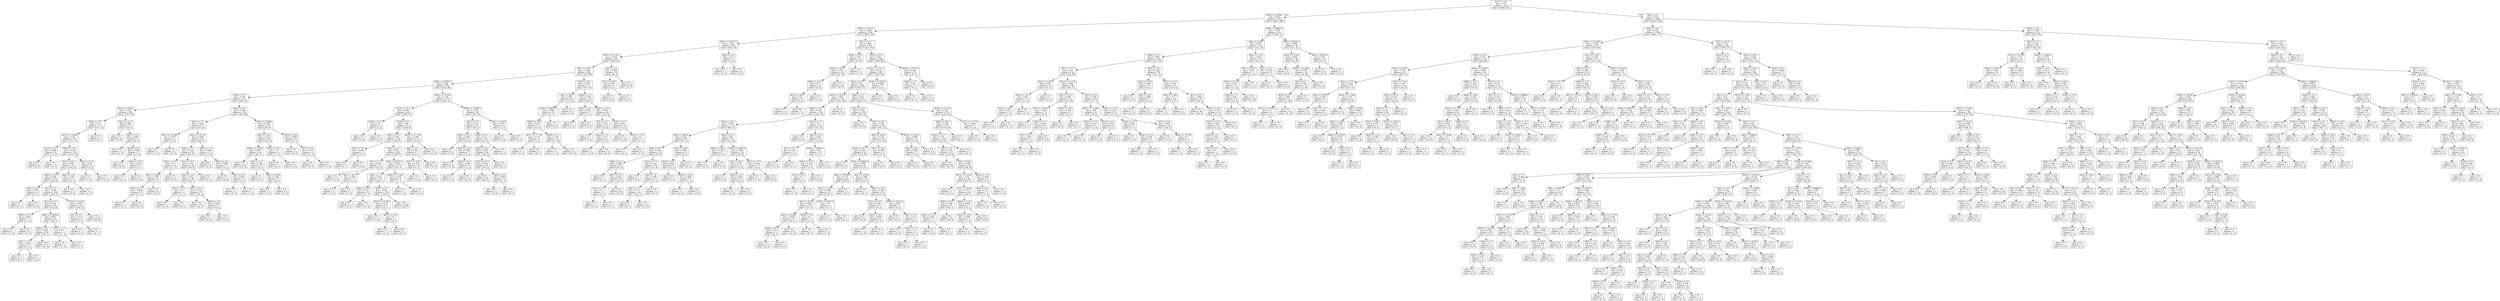 digraph Tree {
node [shape=box] ;
0 [label="X[11] <= 4.5\ngini = 0.27\nsamples = 3199\nvalue = [2684, 515]"] ;
1 [label="X[50] <= 18.091\ngini = 0.325\nsamples = 1316\nvalue = [1047, 269]"] ;
0 -> 1 [labeldistance=2.5, labelangle=45, headlabel="True"] ;
2 [label="X[49] <= 19.231\ngini = 0.294\nsamples = 1095\nvalue = [899, 196]"] ;
1 -> 2 ;
3 [label="X[40] <= 93917.0\ngini = 0.242\nsamples = 676\nvalue = [581, 95]"] ;
2 -> 3 ;
4 [label="X[55] <= 31.411\ngini = 0.234\nsamples = 671\nvalue = [580, 91]"] ;
3 -> 4 ;
5 [label="X[0] <= 0.585\ngini = 0.226\nsamples = 662\nvalue = [576, 86]"] ;
4 -> 5 ;
6 [label="X[40] <= 27960.5\ngini = 0.204\nsamples = 591\nvalue = [523, 68]"] ;
5 -> 6 ;
7 [label="X[58] <= 7.5\ngini = 0.256\nsamples = 312\nvalue = [265, 47]"] ;
6 -> 7 ;
8 [label="X[54] <= 18.591\ngini = 0.183\nsamples = 186\nvalue = [167, 19]"] ;
7 -> 8 ;
9 [label="X[20] <= 27.5\ngini = 0.15\nsamples = 171\nvalue = [157, 14]"] ;
8 -> 9 ;
10 [label="X[15] <= 14.445\ngini = 0.141\nsamples = 170\nvalue = [157, 13]"] ;
9 -> 10 ;
11 [label="X[13] <= 6.5\ngini = 0.469\nsamples = 8\nvalue = [5, 3]"] ;
10 -> 11 ;
12 [label="gini = 0.0\nsamples = 3\nvalue = [0, 3]"] ;
11 -> 12 ;
13 [label="gini = 0.0\nsamples = 5\nvalue = [5, 0]"] ;
11 -> 13 ;
14 [label="X[44] <= 13.0\ngini = 0.116\nsamples = 162\nvalue = [152, 10]"] ;
10 -> 14 ;
15 [label="X[14] <= 8.5\ngini = 0.097\nsamples = 157\nvalue = [149, 8]"] ;
14 -> 15 ;
16 [label="X[62] <= 4.5\ngini = 0.076\nsamples = 152\nvalue = [146, 6]"] ;
15 -> 16 ;
17 [label="X[0] <= 0.0\ngini = 0.375\nsamples = 4\nvalue = [3, 1]"] ;
16 -> 17 ;
18 [label="gini = 0.0\nsamples = 1\nvalue = [0, 1]"] ;
17 -> 18 ;
19 [label="gini = 0.0\nsamples = 3\nvalue = [3, 0]"] ;
17 -> 19 ;
20 [label="X[3] <= 7.5\ngini = 0.065\nsamples = 148\nvalue = [143, 5]"] ;
16 -> 20 ;
21 [label="X[11] <= 2.5\ngini = 0.162\nsamples = 45\nvalue = [41, 4]"] ;
20 -> 21 ;
22 [label="X[58] <= 4.5\ngini = 0.444\nsamples = 3\nvalue = [1, 2]"] ;
21 -> 22 ;
23 [label="gini = 0.0\nsamples = 1\nvalue = [1, 0]"] ;
22 -> 23 ;
24 [label="gini = 0.0\nsamples = 2\nvalue = [0, 2]"] ;
22 -> 24 ;
25 [label="X[40] <= 25293.0\ngini = 0.091\nsamples = 42\nvalue = [40, 2]"] ;
21 -> 25 ;
26 [label="X[59] <= 4.5\ngini = 0.049\nsamples = 40\nvalue = [39, 1]"] ;
25 -> 26 ;
27 [label="X[6] <= 2.0\ngini = 0.444\nsamples = 3\nvalue = [2, 1]"] ;
26 -> 27 ;
28 [label="gini = 0.0\nsamples = 1\nvalue = [0, 1]"] ;
27 -> 28 ;
29 [label="gini = 0.0\nsamples = 2\nvalue = [2, 0]"] ;
27 -> 29 ;
30 [label="gini = 0.0\nsamples = 37\nvalue = [37, 0]"] ;
26 -> 30 ;
31 [label="X[13] <= 1.5\ngini = 0.5\nsamples = 2\nvalue = [1, 1]"] ;
25 -> 31 ;
32 [label="gini = 0.0\nsamples = 1\nvalue = [1, 0]"] ;
31 -> 32 ;
33 [label="gini = 0.0\nsamples = 1\nvalue = [0, 1]"] ;
31 -> 33 ;
34 [label="X[21] <= 9.545\ngini = 0.019\nsamples = 103\nvalue = [102, 1]"] ;
20 -> 34 ;
35 [label="X[7] <= 3.5\ngini = 0.375\nsamples = 4\nvalue = [3, 1]"] ;
34 -> 35 ;
36 [label="gini = 0.0\nsamples = 3\nvalue = [3, 0]"] ;
35 -> 36 ;
37 [label="gini = 0.0\nsamples = 1\nvalue = [0, 1]"] ;
35 -> 37 ;
38 [label="gini = 0.0\nsamples = 99\nvalue = [99, 0]"] ;
34 -> 38 ;
39 [label="X[42] <= 6.5\ngini = 0.48\nsamples = 5\nvalue = [3, 2]"] ;
15 -> 39 ;
40 [label="gini = 0.0\nsamples = 2\nvalue = [0, 2]"] ;
39 -> 40 ;
41 [label="gini = 0.0\nsamples = 3\nvalue = [3, 0]"] ;
39 -> 41 ;
42 [label="X[24] <= 27.5\ngini = 0.48\nsamples = 5\nvalue = [3, 2]"] ;
14 -> 42 ;
43 [label="gini = 0.0\nsamples = 3\nvalue = [3, 0]"] ;
42 -> 43 ;
44 [label="gini = 0.0\nsamples = 2\nvalue = [0, 2]"] ;
42 -> 44 ;
45 [label="gini = 0.0\nsamples = 1\nvalue = [0, 1]"] ;
9 -> 45 ;
46 [label="X[21] <= 22.5\ngini = 0.444\nsamples = 15\nvalue = [10, 5]"] ;
8 -> 46 ;
47 [label="gini = 0.0\nsamples = 6\nvalue = [6, 0]"] ;
46 -> 47 ;
48 [label="X[0] <= -0.2\ngini = 0.494\nsamples = 9\nvalue = [4, 5]"] ;
46 -> 48 ;
49 [label="gini = 0.0\nsamples = 2\nvalue = [2, 0]"] ;
48 -> 49 ;
50 [label="X[14] <= 6.5\ngini = 0.408\nsamples = 7\nvalue = [2, 5]"] ;
48 -> 50 ;
51 [label="gini = 0.0\nsamples = 4\nvalue = [0, 4]"] ;
50 -> 51 ;
52 [label="X[49] <= 12.0\ngini = 0.444\nsamples = 3\nvalue = [2, 1]"] ;
50 -> 52 ;
53 [label="gini = 0.0\nsamples = 1\nvalue = [0, 1]"] ;
52 -> 53 ;
54 [label="gini = 0.0\nsamples = 2\nvalue = [2, 0]"] ;
52 -> 54 ;
55 [label="X[39] <= 3.5\ngini = 0.346\nsamples = 126\nvalue = [98, 28]"] ;
7 -> 55 ;
56 [label="X[14] <= 3.5\ngini = 0.428\nsamples = 71\nvalue = [49, 22]"] ;
55 -> 56 ;
57 [label="X[21] <= 13.263\ngini = 0.278\nsamples = 6\nvalue = [1, 5]"] ;
56 -> 57 ;
58 [label="gini = 0.0\nsamples = 1\nvalue = [1, 0]"] ;
57 -> 58 ;
59 [label="gini = 0.0\nsamples = 5\nvalue = [0, 5]"] ;
57 -> 59 ;
60 [label="X[25] <= 20.752\ngini = 0.386\nsamples = 65\nvalue = [48, 17]"] ;
56 -> 60 ;
61 [label="X[20] <= 7.5\ngini = 0.324\nsamples = 54\nvalue = [43, 11]"] ;
60 -> 61 ;
62 [label="X[41] <= 2.5\ngini = 0.5\nsamples = 14\nvalue = [7, 7]"] ;
61 -> 62 ;
63 [label="X[0] <= 0.005\ngini = 0.346\nsamples = 9\nvalue = [2, 7]"] ;
62 -> 63 ;
64 [label="X[10] <= 2.0\ngini = 0.444\nsamples = 3\nvalue = [2, 1]"] ;
63 -> 64 ;
65 [label="gini = 0.0\nsamples = 1\nvalue = [0, 1]"] ;
64 -> 65 ;
66 [label="gini = 0.0\nsamples = 2\nvalue = [2, 0]"] ;
64 -> 66 ;
67 [label="gini = 0.0\nsamples = 6\nvalue = [0, 6]"] ;
63 -> 67 ;
68 [label="gini = 0.0\nsamples = 5\nvalue = [5, 0]"] ;
62 -> 68 ;
69 [label="X[2] <= 33.5\ngini = 0.18\nsamples = 40\nvalue = [36, 4]"] ;
61 -> 69 ;
70 [label="X[26] <= 3.0\ngini = 0.142\nsamples = 39\nvalue = [36, 3]"] ;
69 -> 70 ;
71 [label="X[51] <= 5.0\ngini = 0.5\nsamples = 2\nvalue = [1, 1]"] ;
70 -> 71 ;
72 [label="gini = 0.0\nsamples = 1\nvalue = [1, 0]"] ;
71 -> 72 ;
73 [label="gini = 0.0\nsamples = 1\nvalue = [0, 1]"] ;
71 -> 73 ;
74 [label="X[3] <= 11.5\ngini = 0.102\nsamples = 37\nvalue = [35, 2]"] ;
70 -> 74 ;
75 [label="gini = 0.0\nsamples = 30\nvalue = [30, 0]"] ;
74 -> 75 ;
76 [label="X[59] <= 9.5\ngini = 0.408\nsamples = 7\nvalue = [5, 2]"] ;
74 -> 76 ;
77 [label="gini = 0.0\nsamples = 2\nvalue = [0, 2]"] ;
76 -> 77 ;
78 [label="gini = 0.0\nsamples = 5\nvalue = [5, 0]"] ;
76 -> 78 ;
79 [label="gini = 0.0\nsamples = 1\nvalue = [0, 1]"] ;
69 -> 79 ;
80 [label="X[43] <= 1.5\ngini = 0.496\nsamples = 11\nvalue = [5, 6]"] ;
60 -> 80 ;
81 [label="gini = 0.0\nsamples = 4\nvalue = [0, 4]"] ;
80 -> 81 ;
82 [label="X[45] <= 6.5\ngini = 0.408\nsamples = 7\nvalue = [5, 2]"] ;
80 -> 82 ;
83 [label="gini = 0.0\nsamples = 4\nvalue = [4, 0]"] ;
82 -> 83 ;
84 [label="X[3] <= 9.0\ngini = 0.444\nsamples = 3\nvalue = [1, 2]"] ;
82 -> 84 ;
85 [label="gini = 0.0\nsamples = 2\nvalue = [0, 2]"] ;
84 -> 85 ;
86 [label="gini = 0.0\nsamples = 1\nvalue = [1, 0]"] ;
84 -> 86 ;
87 [label="X[47] <= 23.864\ngini = 0.194\nsamples = 55\nvalue = [49, 6]"] ;
55 -> 87 ;
88 [label="X[3] <= 16.0\ngini = 0.122\nsamples = 46\nvalue = [43, 3]"] ;
87 -> 88 ;
89 [label="X[50] <= 15.453\ngini = 0.087\nsamples = 44\nvalue = [42, 2]"] ;
88 -> 89 ;
90 [label="gini = 0.0\nsamples = 33\nvalue = [33, 0]"] ;
89 -> 90 ;
91 [label="X[0] <= 0.17\ngini = 0.298\nsamples = 11\nvalue = [9, 2]"] ;
89 -> 91 ;
92 [label="gini = 0.0\nsamples = 5\nvalue = [5, 0]"] ;
91 -> 92 ;
93 [label="X[0] <= 0.265\ngini = 0.444\nsamples = 6\nvalue = [4, 2]"] ;
91 -> 93 ;
94 [label="gini = 0.0\nsamples = 2\nvalue = [0, 2]"] ;
93 -> 94 ;
95 [label="gini = 0.0\nsamples = 4\nvalue = [4, 0]"] ;
93 -> 95 ;
96 [label="X[33] <= 24.5\ngini = 0.5\nsamples = 2\nvalue = [1, 1]"] ;
88 -> 96 ;
97 [label="gini = 0.0\nsamples = 1\nvalue = [0, 1]"] ;
96 -> 97 ;
98 [label="gini = 0.0\nsamples = 1\nvalue = [1, 0]"] ;
96 -> 98 ;
99 [label="X[16] <= 19.0\ngini = 0.444\nsamples = 9\nvalue = [6, 3]"] ;
87 -> 99 ;
100 [label="gini = 0.0\nsamples = 5\nvalue = [5, 0]"] ;
99 -> 100 ;
101 [label="X[7] <= 8.0\ngini = 0.375\nsamples = 4\nvalue = [1, 3]"] ;
99 -> 101 ;
102 [label="gini = 0.0\nsamples = 3\nvalue = [0, 3]"] ;
101 -> 102 ;
103 [label="gini = 0.0\nsamples = 1\nvalue = [1, 0]"] ;
101 -> 103 ;
104 [label="X[18] <= 21.635\ngini = 0.139\nsamples = 279\nvalue = [258, 21]"] ;
6 -> 104 ;
105 [label="X[32] <= 25.5\ngini = 0.095\nsamples = 219\nvalue = [208, 11]"] ;
104 -> 105 ;
106 [label="X[20] <= 12.5\ngini = 0.5\nsamples = 4\nvalue = [2, 2]"] ;
105 -> 106 ;
107 [label="gini = 0.0\nsamples = 2\nvalue = [2, 0]"] ;
106 -> 107 ;
108 [label="gini = 0.0\nsamples = 2\nvalue = [0, 2]"] ;
106 -> 108 ;
109 [label="X[38] <= 9.5\ngini = 0.08\nsamples = 215\nvalue = [206, 9]"] ;
105 -> 109 ;
110 [label="X[61] <= 5.0\ngini = 0.059\nsamples = 196\nvalue = [190, 6]"] ;
109 -> 110 ;
111 [label="X[3] <= 7.0\ngini = 0.444\nsamples = 3\nvalue = [2, 1]"] ;
110 -> 111 ;
112 [label="gini = 0.0\nsamples = 1\nvalue = [0, 1]"] ;
111 -> 112 ;
113 [label="gini = 0.0\nsamples = 2\nvalue = [2, 0]"] ;
111 -> 113 ;
114 [label="X[42] <= 2.5\ngini = 0.05\nsamples = 193\nvalue = [188, 5]"] ;
110 -> 114 ;
115 [label="X[7] <= 5.5\ngini = 0.245\nsamples = 14\nvalue = [12, 2]"] ;
114 -> 115 ;
116 [label="gini = 0.0\nsamples = 11\nvalue = [11, 0]"] ;
115 -> 116 ;
117 [label="X[2] <= 26.5\ngini = 0.444\nsamples = 3\nvalue = [1, 2]"] ;
115 -> 117 ;
118 [label="gini = 0.0\nsamples = 2\nvalue = [0, 2]"] ;
117 -> 118 ;
119 [label="gini = 0.0\nsamples = 1\nvalue = [1, 0]"] ;
117 -> 119 ;
120 [label="X[9] <= 63675.5\ngini = 0.033\nsamples = 179\nvalue = [176, 3]"] ;
114 -> 120 ;
121 [label="X[26] <= 1.5\ngini = 0.023\nsamples = 171\nvalue = [169, 2]"] ;
120 -> 121 ;
122 [label="X[48] <= 15.5\ngini = 0.153\nsamples = 12\nvalue = [11, 1]"] ;
121 -> 122 ;
123 [label="gini = 0.0\nsamples = 1\nvalue = [0, 1]"] ;
122 -> 123 ;
124 [label="gini = 0.0\nsamples = 11\nvalue = [11, 0]"] ;
122 -> 124 ;
125 [label="X[27] <= 5.5\ngini = 0.012\nsamples = 159\nvalue = [158, 1]"] ;
121 -> 125 ;
126 [label="X[55] <= 23.475\ngini = 0.124\nsamples = 15\nvalue = [14, 1]"] ;
125 -> 126 ;
127 [label="gini = 0.0\nsamples = 13\nvalue = [13, 0]"] ;
126 -> 127 ;
128 [label="X[33] <= 25.5\ngini = 0.5\nsamples = 2\nvalue = [1, 1]"] ;
126 -> 128 ;
129 [label="gini = 0.0\nsamples = 1\nvalue = [1, 0]"] ;
128 -> 129 ;
130 [label="gini = 0.0\nsamples = 1\nvalue = [0, 1]"] ;
128 -> 130 ;
131 [label="gini = 0.0\nsamples = 144\nvalue = [144, 0]"] ;
125 -> 131 ;
132 [label="X[49] <= 17.695\ngini = 0.219\nsamples = 8\nvalue = [7, 1]"] ;
120 -> 132 ;
133 [label="gini = 0.0\nsamples = 7\nvalue = [7, 0]"] ;
132 -> 133 ;
134 [label="gini = 0.0\nsamples = 1\nvalue = [0, 1]"] ;
132 -> 134 ;
135 [label="X[20] <= 11.756\ngini = 0.266\nsamples = 19\nvalue = [16, 3]"] ;
109 -> 135 ;
136 [label="X[8] <= 2.0\ngini = 0.49\nsamples = 7\nvalue = [4, 3]"] ;
135 -> 136 ;
137 [label="X[17] <= 15.0\ngini = 0.375\nsamples = 4\nvalue = [1, 3]"] ;
136 -> 137 ;
138 [label="gini = 0.0\nsamples = 1\nvalue = [1, 0]"] ;
137 -> 138 ;
139 [label="gini = 0.0\nsamples = 3\nvalue = [0, 3]"] ;
137 -> 139 ;
140 [label="gini = 0.0\nsamples = 3\nvalue = [3, 0]"] ;
136 -> 140 ;
141 [label="gini = 0.0\nsamples = 12\nvalue = [12, 0]"] ;
135 -> 141 ;
142 [label="X[40] <= 79040.5\ngini = 0.278\nsamples = 60\nvalue = [50, 10]"] ;
104 -> 142 ;
143 [label="X[42] <= 3.5\ngini = 0.219\nsamples = 56\nvalue = [49, 7]"] ;
142 -> 143 ;
144 [label="X[26] <= 4.5\ngini = 0.494\nsamples = 9\nvalue = [5, 4]"] ;
143 -> 144 ;
145 [label="gini = 0.0\nsamples = 2\nvalue = [0, 2]"] ;
144 -> 145 ;
146 [label="X[16] <= 12.5\ngini = 0.408\nsamples = 7\nvalue = [5, 2]"] ;
144 -> 146 ;
147 [label="gini = 0.0\nsamples = 4\nvalue = [4, 0]"] ;
146 -> 147 ;
148 [label="X[34] <= 6.0\ngini = 0.444\nsamples = 3\nvalue = [1, 2]"] ;
146 -> 148 ;
149 [label="gini = 0.0\nsamples = 1\nvalue = [1, 0]"] ;
148 -> 149 ;
150 [label="gini = 0.0\nsamples = 2\nvalue = [0, 2]"] ;
148 -> 150 ;
151 [label="X[39] <= 9.5\ngini = 0.12\nsamples = 47\nvalue = [44, 3]"] ;
143 -> 151 ;
152 [label="X[45] <= 8.5\ngini = 0.083\nsamples = 46\nvalue = [44, 2]"] ;
151 -> 152 ;
153 [label="X[33] <= 35.5\ngini = 0.043\nsamples = 45\nvalue = [44, 1]"] ;
152 -> 153 ;
154 [label="gini = 0.0\nsamples = 42\nvalue = [42, 0]"] ;
153 -> 154 ;
155 [label="X[6] <= 3.0\ngini = 0.444\nsamples = 3\nvalue = [2, 1]"] ;
153 -> 155 ;
156 [label="gini = 0.0\nsamples = 2\nvalue = [2, 0]"] ;
155 -> 156 ;
157 [label="gini = 0.0\nsamples = 1\nvalue = [0, 1]"] ;
155 -> 157 ;
158 [label="gini = 0.0\nsamples = 1\nvalue = [0, 1]"] ;
152 -> 158 ;
159 [label="gini = 0.0\nsamples = 1\nvalue = [0, 1]"] ;
151 -> 159 ;
160 [label="X[0] <= -0.035\ngini = 0.375\nsamples = 4\nvalue = [1, 3]"] ;
142 -> 160 ;
161 [label="gini = 0.0\nsamples = 1\nvalue = [1, 0]"] ;
160 -> 161 ;
162 [label="gini = 0.0\nsamples = 3\nvalue = [0, 3]"] ;
160 -> 162 ;
163 [label="X[20] <= 9.0\ngini = 0.378\nsamples = 71\nvalue = [53, 18]"] ;
5 -> 163 ;
164 [label="X[2] <= 28.5\ngini = 0.497\nsamples = 24\nvalue = [13, 11]"] ;
163 -> 164 ;
165 [label="X[36] <= 26478.5\ngini = 0.488\nsamples = 19\nvalue = [8, 11]"] ;
164 -> 165 ;
166 [label="X[48] <= 18.0\ngini = 0.391\nsamples = 15\nvalue = [4, 11]"] ;
165 -> 166 ;
167 [label="X[57] <= 17.778\ngini = 0.375\nsamples = 4\nvalue = [3, 1]"] ;
166 -> 167 ;
168 [label="gini = 0.0\nsamples = 3\nvalue = [3, 0]"] ;
167 -> 168 ;
169 [label="gini = 0.0\nsamples = 1\nvalue = [0, 1]"] ;
167 -> 169 ;
170 [label="X[50] <= 1.5\ngini = 0.165\nsamples = 11\nvalue = [1, 10]"] ;
166 -> 170 ;
171 [label="gini = 0.0\nsamples = 1\nvalue = [1, 0]"] ;
170 -> 171 ;
172 [label="gini = 0.0\nsamples = 10\nvalue = [0, 10]"] ;
170 -> 172 ;
173 [label="gini = 0.0\nsamples = 4\nvalue = [4, 0]"] ;
165 -> 173 ;
174 [label="gini = 0.0\nsamples = 5\nvalue = [5, 0]"] ;
164 -> 174 ;
175 [label="X[42] <= 2.5\ngini = 0.254\nsamples = 47\nvalue = [40, 7]"] ;
163 -> 175 ;
176 [label="X[28] <= 4.5\ngini = 0.444\nsamples = 3\nvalue = [1, 2]"] ;
175 -> 176 ;
177 [label="gini = 0.0\nsamples = 1\nvalue = [1, 0]"] ;
176 -> 177 ;
178 [label="gini = 0.0\nsamples = 2\nvalue = [0, 2]"] ;
176 -> 178 ;
179 [label="X[52] <= 19.5\ngini = 0.201\nsamples = 44\nvalue = [39, 5]"] ;
175 -> 179 ;
180 [label="X[7] <= 2.0\ngini = 0.48\nsamples = 10\nvalue = [6, 4]"] ;
179 -> 180 ;
181 [label="gini = 0.0\nsamples = 5\nvalue = [5, 0]"] ;
180 -> 181 ;
182 [label="X[42] <= 3.5\ngini = 0.32\nsamples = 5\nvalue = [1, 4]"] ;
180 -> 182 ;
183 [label="gini = 0.0\nsamples = 1\nvalue = [1, 0]"] ;
182 -> 183 ;
184 [label="gini = 0.0\nsamples = 4\nvalue = [0, 4]"] ;
182 -> 184 ;
185 [label="X[29] <= 9.5\ngini = 0.057\nsamples = 34\nvalue = [33, 1]"] ;
179 -> 185 ;
186 [label="gini = 0.0\nsamples = 32\nvalue = [32, 0]"] ;
185 -> 186 ;
187 [label="X[25] <= 17.5\ngini = 0.5\nsamples = 2\nvalue = [1, 1]"] ;
185 -> 187 ;
188 [label="gini = 0.0\nsamples = 1\nvalue = [0, 1]"] ;
187 -> 188 ;
189 [label="gini = 0.0\nsamples = 1\nvalue = [1, 0]"] ;
187 -> 189 ;
190 [label="X[6] <= 2.5\ngini = 0.494\nsamples = 9\nvalue = [4, 5]"] ;
4 -> 190 ;
191 [label="X[15] <= 26.0\ngini = 0.32\nsamples = 5\nvalue = [4, 1]"] ;
190 -> 191 ;
192 [label="gini = 0.0\nsamples = 4\nvalue = [4, 0]"] ;
191 -> 192 ;
193 [label="gini = 0.0\nsamples = 1\nvalue = [0, 1]"] ;
191 -> 193 ;
194 [label="gini = 0.0\nsamples = 4\nvalue = [0, 4]"] ;
190 -> 194 ;
195 [label="X[30] <= 6.5\ngini = 0.32\nsamples = 5\nvalue = [1, 4]"] ;
3 -> 195 ;
196 [label="gini = 0.0\nsamples = 1\nvalue = [1, 0]"] ;
195 -> 196 ;
197 [label="gini = 0.0\nsamples = 4\nvalue = [0, 4]"] ;
195 -> 197 ;
198 [label="X[2] <= 21.5\ngini = 0.366\nsamples = 419\nvalue = [318, 101]"] ;
2 -> 198 ;
199 [label="X[46] <= 22.5\ngini = 0.49\nsamples = 21\nvalue = [9, 12]"] ;
198 -> 199 ;
200 [label="X[52] <= 35.0\ngini = 0.375\nsamples = 16\nvalue = [4, 12]"] ;
199 -> 200 ;
201 [label="X[20] <= 16.5\ngini = 0.5\nsamples = 8\nvalue = [4, 4]"] ;
200 -> 201 ;
202 [label="X[33] <= 28.0\ngini = 0.32\nsamples = 5\nvalue = [1, 4]"] ;
201 -> 202 ;
203 [label="gini = 0.0\nsamples = 4\nvalue = [0, 4]"] ;
202 -> 203 ;
204 [label="gini = 0.0\nsamples = 1\nvalue = [1, 0]"] ;
202 -> 204 ;
205 [label="gini = 0.0\nsamples = 3\nvalue = [3, 0]"] ;
201 -> 205 ;
206 [label="gini = 0.0\nsamples = 8\nvalue = [0, 8]"] ;
200 -> 206 ;
207 [label="gini = 0.0\nsamples = 5\nvalue = [5, 0]"] ;
199 -> 207 ;
208 [label="X[14] <= 9.5\ngini = 0.347\nsamples = 398\nvalue = [309, 89]"] ;
198 -> 208 ;
209 [label="X[19] <= 21.111\ngini = 0.334\nsamples = 387\nvalue = [305, 82]"] ;
208 -> 209 ;
210 [label="X[34] <= 5.5\ngini = 0.323\nsamples = 380\nvalue = [303, 77]"] ;
209 -> 210 ;
211 [label="X[35] <= 1415.0\ngini = 0.403\nsamples = 143\nvalue = [103, 40]"] ;
210 -> 211 ;
212 [label="X[28] <= 9.5\ngini = 0.379\nsamples = 138\nvalue = [103, 35]"] ;
211 -> 212 ;
213 [label="X[26] <= 14.5\ngini = 0.309\nsamples = 110\nvalue = [89, 21]"] ;
212 -> 213 ;
214 [label="X[4] <= 1401.0\ngini = 0.225\nsamples = 85\nvalue = [74, 11]"] ;
213 -> 214 ;
215 [label="X[38] <= 4.5\ngini = 0.145\nsamples = 76\nvalue = [70, 6]"] ;
214 -> 215 ;
216 [label="X[58] <= 4.5\ngini = 0.068\nsamples = 57\nvalue = [55, 2]"] ;
215 -> 216 ;
217 [label="gini = 0.0\nsamples = 1\nvalue = [0, 1]"] ;
216 -> 217 ;
218 [label="X[27] <= 5.5\ngini = 0.035\nsamples = 56\nvalue = [55, 1]"] ;
216 -> 218 ;
219 [label="X[11] <= 3.5\ngini = 0.5\nsamples = 2\nvalue = [1, 1]"] ;
218 -> 219 ;
220 [label="gini = 0.0\nsamples = 1\nvalue = [1, 0]"] ;
219 -> 220 ;
221 [label="gini = 0.0\nsamples = 1\nvalue = [0, 1]"] ;
219 -> 221 ;
222 [label="gini = 0.0\nsamples = 54\nvalue = [54, 0]"] ;
218 -> 222 ;
223 [label="X[22] <= 7.5\ngini = 0.332\nsamples = 19\nvalue = [15, 4]"] ;
215 -> 223 ;
224 [label="gini = 0.0\nsamples = 2\nvalue = [0, 2]"] ;
223 -> 224 ;
225 [label="X[8] <= 7.0\ngini = 0.208\nsamples = 17\nvalue = [15, 2]"] ;
223 -> 225 ;
226 [label="X[6] <= 1.5\ngini = 0.117\nsamples = 16\nvalue = [15, 1]"] ;
225 -> 226 ;
227 [label="gini = 0.0\nsamples = 1\nvalue = [0, 1]"] ;
226 -> 227 ;
228 [label="gini = 0.0\nsamples = 15\nvalue = [15, 0]"] ;
226 -> 228 ;
229 [label="gini = 0.0\nsamples = 1\nvalue = [0, 1]"] ;
225 -> 229 ;
230 [label="X[0] <= 0.535\ngini = 0.494\nsamples = 9\nvalue = [4, 5]"] ;
214 -> 230 ;
231 [label="X[28] <= 8.5\ngini = 0.444\nsamples = 6\nvalue = [4, 2]"] ;
230 -> 231 ;
232 [label="gini = 0.0\nsamples = 3\nvalue = [3, 0]"] ;
231 -> 232 ;
233 [label="X[52] <= 25.0\ngini = 0.444\nsamples = 3\nvalue = [1, 2]"] ;
231 -> 233 ;
234 [label="gini = 0.0\nsamples = 1\nvalue = [1, 0]"] ;
233 -> 234 ;
235 [label="gini = 0.0\nsamples = 2\nvalue = [0, 2]"] ;
233 -> 235 ;
236 [label="gini = 0.0\nsamples = 3\nvalue = [0, 3]"] ;
230 -> 236 ;
237 [label="X[16] <= 6.5\ngini = 0.48\nsamples = 25\nvalue = [15, 10]"] ;
213 -> 237 ;
238 [label="X[46] <= 30.0\ngini = 0.245\nsamples = 7\nvalue = [1, 6]"] ;
237 -> 238 ;
239 [label="gini = 0.0\nsamples = 6\nvalue = [0, 6]"] ;
238 -> 239 ;
240 [label="gini = 0.0\nsamples = 1\nvalue = [1, 0]"] ;
238 -> 240 ;
241 [label="X[40] <= 54014.0\ngini = 0.346\nsamples = 18\nvalue = [14, 4]"] ;
237 -> 241 ;
242 [label="X[2] <= 28.0\ngini = 0.231\nsamples = 15\nvalue = [13, 2]"] ;
241 -> 242 ;
243 [label="gini = 0.0\nsamples = 9\nvalue = [9, 0]"] ;
242 -> 243 ;
244 [label="X[42] <= 4.5\ngini = 0.444\nsamples = 6\nvalue = [4, 2]"] ;
242 -> 244 ;
245 [label="gini = 0.0\nsamples = 4\nvalue = [4, 0]"] ;
244 -> 245 ;
246 [label="gini = 0.0\nsamples = 2\nvalue = [0, 2]"] ;
244 -> 246 ;
247 [label="X[17] <= 17.5\ngini = 0.444\nsamples = 3\nvalue = [1, 2]"] ;
241 -> 247 ;
248 [label="gini = 0.0\nsamples = 1\nvalue = [1, 0]"] ;
247 -> 248 ;
249 [label="gini = 0.0\nsamples = 2\nvalue = [0, 2]"] ;
247 -> 249 ;
250 [label="X[34] <= 1.5\ngini = 0.5\nsamples = 28\nvalue = [14, 14]"] ;
212 -> 250 ;
251 [label="gini = 0.0\nsamples = 6\nvalue = [0, 6]"] ;
250 -> 251 ;
252 [label="X[6] <= 3.0\ngini = 0.463\nsamples = 22\nvalue = [14, 8]"] ;
250 -> 252 ;
253 [label="X[7] <= 7.5\ngini = 0.153\nsamples = 12\nvalue = [11, 1]"] ;
252 -> 253 ;
254 [label="gini = 0.0\nsamples = 11\nvalue = [11, 0]"] ;
253 -> 254 ;
255 [label="gini = 0.0\nsamples = 1\nvalue = [0, 1]"] ;
253 -> 255 ;
256 [label="X[40] <= 25400.5\ngini = 0.42\nsamples = 10\nvalue = [3, 7]"] ;
252 -> 256 ;
257 [label="X[55] <= 12.5\ngini = 0.219\nsamples = 8\nvalue = [1, 7]"] ;
256 -> 257 ;
258 [label="X[13] <= 4.5\ngini = 0.5\nsamples = 2\nvalue = [1, 1]"] ;
257 -> 258 ;
259 [label="gini = 0.0\nsamples = 1\nvalue = [1, 0]"] ;
258 -> 259 ;
260 [label="gini = 0.0\nsamples = 1\nvalue = [0, 1]"] ;
258 -> 260 ;
261 [label="gini = 0.0\nsamples = 6\nvalue = [0, 6]"] ;
257 -> 261 ;
262 [label="gini = 0.0\nsamples = 2\nvalue = [2, 0]"] ;
256 -> 262 ;
263 [label="gini = 0.0\nsamples = 5\nvalue = [0, 5]"] ;
211 -> 263 ;
264 [label="X[38] <= 2.5\ngini = 0.263\nsamples = 237\nvalue = [200, 37]"] ;
210 -> 264 ;
265 [label="X[32] <= 52.5\ngini = 0.363\nsamples = 105\nvalue = [80, 25]"] ;
264 -> 265 ;
266 [label="gini = 0.0\nsamples = 4\nvalue = [0, 4]"] ;
265 -> 266 ;
267 [label="X[27] <= 8.5\ngini = 0.329\nsamples = 101\nvalue = [80, 21]"] ;
265 -> 267 ;
268 [label="X[0] <= 0.645\ngini = 0.278\nsamples = 90\nvalue = [75, 15]"] ;
267 -> 268 ;
269 [label="X[15] <= 14.5\ngini = 0.214\nsamples = 82\nvalue = [72, 10]"] ;
268 -> 269 ;
270 [label="gini = 0.0\nsamples = 1\nvalue = [0, 1]"] ;
269 -> 270 ;
271 [label="X[36] <= 26900.0\ngini = 0.198\nsamples = 81\nvalue = [72, 9]"] ;
269 -> 271 ;
272 [label="X[9] <= 79726.0\ngini = 0.121\nsamples = 62\nvalue = [58, 4]"] ;
271 -> 272 ;
273 [label="X[21] <= 45.0\ngini = 0.094\nsamples = 61\nvalue = [58, 3]"] ;
272 -> 273 ;
274 [label="X[2] <= 36.0\ngini = 0.065\nsamples = 59\nvalue = [57, 2]"] ;
273 -> 274 ;
275 [label="X[51] <= 6.023\ngini = 0.034\nsamples = 57\nvalue = [56, 1]"] ;
274 -> 275 ;
276 [label="X[28] <= 8.5\ngini = 0.32\nsamples = 5\nvalue = [4, 1]"] ;
275 -> 276 ;
277 [label="gini = 0.0\nsamples = 4\nvalue = [4, 0]"] ;
276 -> 277 ;
278 [label="gini = 0.0\nsamples = 1\nvalue = [0, 1]"] ;
276 -> 278 ;
279 [label="gini = 0.0\nsamples = 52\nvalue = [52, 0]"] ;
275 -> 279 ;
280 [label="X[58] <= 7.0\ngini = 0.5\nsamples = 2\nvalue = [1, 1]"] ;
274 -> 280 ;
281 [label="gini = 0.0\nsamples = 1\nvalue = [0, 1]"] ;
280 -> 281 ;
282 [label="gini = 0.0\nsamples = 1\nvalue = [1, 0]"] ;
280 -> 282 ;
283 [label="X[36] <= 21027.0\ngini = 0.5\nsamples = 2\nvalue = [1, 1]"] ;
273 -> 283 ;
284 [label="gini = 0.0\nsamples = 1\nvalue = [1, 0]"] ;
283 -> 284 ;
285 [label="gini = 0.0\nsamples = 1\nvalue = [0, 1]"] ;
283 -> 285 ;
286 [label="gini = 0.0\nsamples = 1\nvalue = [0, 1]"] ;
272 -> 286 ;
287 [label="X[0] <= -0.055\ngini = 0.388\nsamples = 19\nvalue = [14, 5]"] ;
271 -> 287 ;
288 [label="gini = 0.0\nsamples = 1\nvalue = [0, 1]"] ;
287 -> 288 ;
289 [label="X[20] <= 12.5\ngini = 0.346\nsamples = 18\nvalue = [14, 4]"] ;
287 -> 289 ;
290 [label="X[57] <= 15.0\ngini = 0.165\nsamples = 11\nvalue = [10, 1]"] ;
289 -> 290 ;
291 [label="gini = 0.0\nsamples = 8\nvalue = [8, 0]"] ;
290 -> 291 ;
292 [label="X[31] <= 8.5\ngini = 0.444\nsamples = 3\nvalue = [2, 1]"] ;
290 -> 292 ;
293 [label="gini = 0.0\nsamples = 2\nvalue = [2, 0]"] ;
292 -> 293 ;
294 [label="gini = 0.0\nsamples = 1\nvalue = [0, 1]"] ;
292 -> 294 ;
295 [label="X[40] <= 15216.5\ngini = 0.49\nsamples = 7\nvalue = [4, 3]"] ;
289 -> 295 ;
296 [label="gini = 0.0\nsamples = 2\nvalue = [0, 2]"] ;
295 -> 296 ;
297 [label="X[8] <= 3.5\ngini = 0.32\nsamples = 5\nvalue = [4, 1]"] ;
295 -> 297 ;
298 [label="gini = 0.0\nsamples = 3\nvalue = [3, 0]"] ;
297 -> 298 ;
299 [label="X[56] <= 7.5\ngini = 0.5\nsamples = 2\nvalue = [1, 1]"] ;
297 -> 299 ;
300 [label="gini = 0.0\nsamples = 1\nvalue = [0, 1]"] ;
299 -> 300 ;
301 [label="gini = 0.0\nsamples = 1\nvalue = [1, 0]"] ;
299 -> 301 ;
302 [label="X[17] <= 26.5\ngini = 0.469\nsamples = 8\nvalue = [3, 5]"] ;
268 -> 302 ;
303 [label="gini = 0.0\nsamples = 3\nvalue = [3, 0]"] ;
302 -> 303 ;
304 [label="gini = 0.0\nsamples = 5\nvalue = [0, 5]"] ;
302 -> 304 ;
305 [label="X[35] <= 1213.5\ngini = 0.496\nsamples = 11\nvalue = [5, 6]"] ;
267 -> 305 ;
306 [label="X[0] <= 0.62\ngini = 0.245\nsamples = 7\nvalue = [1, 6]"] ;
305 -> 306 ;
307 [label="gini = 0.0\nsamples = 6\nvalue = [0, 6]"] ;
306 -> 307 ;
308 [label="gini = 0.0\nsamples = 1\nvalue = [1, 0]"] ;
306 -> 308 ;
309 [label="gini = 0.0\nsamples = 4\nvalue = [4, 0]"] ;
305 -> 309 ;
310 [label="X[20] <= 21.139\ngini = 0.165\nsamples = 132\nvalue = [120, 12]"] ;
264 -> 310 ;
311 [label="X[46] <= 40.0\ngini = 0.143\nsamples = 129\nvalue = [119, 10]"] ;
310 -> 311 ;
312 [label="X[25] <= 32.5\ngini = 0.131\nsamples = 128\nvalue = [119, 9]"] ;
311 -> 312 ;
313 [label="X[8] <= 1.5\ngini = 0.118\nsamples = 127\nvalue = [119, 8]"] ;
312 -> 313 ;
314 [label="gini = 0.0\nsamples = 69\nvalue = [69, 0]"] ;
313 -> 314 ;
315 [label="X[0] <= 0.46\ngini = 0.238\nsamples = 58\nvalue = [50, 8]"] ;
313 -> 315 ;
316 [label="X[15] <= 15.335\ngini = 0.15\nsamples = 49\nvalue = [45, 4]"] ;
315 -> 316 ;
317 [label="gini = 0.0\nsamples = 1\nvalue = [0, 1]"] ;
316 -> 317 ;
318 [label="X[17] <= 24.04\ngini = 0.117\nsamples = 48\nvalue = [45, 3]"] ;
316 -> 318 ;
319 [label="X[46] <= 9.0\ngini = 0.048\nsamples = 41\nvalue = [40, 1]"] ;
318 -> 319 ;
320 [label="X[22] <= 12.5\ngini = 0.444\nsamples = 3\nvalue = [2, 1]"] ;
319 -> 320 ;
321 [label="gini = 0.0\nsamples = 2\nvalue = [2, 0]"] ;
320 -> 321 ;
322 [label="gini = 0.0\nsamples = 1\nvalue = [0, 1]"] ;
320 -> 322 ;
323 [label="gini = 0.0\nsamples = 38\nvalue = [38, 0]"] ;
319 -> 323 ;
324 [label="X[54] <= 12.5\ngini = 0.408\nsamples = 7\nvalue = [5, 2]"] ;
318 -> 324 ;
325 [label="X[22] <= 20.0\ngini = 0.444\nsamples = 3\nvalue = [1, 2]"] ;
324 -> 325 ;
326 [label="gini = 0.0\nsamples = 2\nvalue = [0, 2]"] ;
325 -> 326 ;
327 [label="gini = 0.0\nsamples = 1\nvalue = [1, 0]"] ;
325 -> 327 ;
328 [label="gini = 0.0\nsamples = 4\nvalue = [4, 0]"] ;
324 -> 328 ;
329 [label="X[25] <= 11.5\ngini = 0.494\nsamples = 9\nvalue = [5, 4]"] ;
315 -> 329 ;
330 [label="X[26] <= 6.5\ngini = 0.32\nsamples = 5\nvalue = [1, 4]"] ;
329 -> 330 ;
331 [label="gini = 0.0\nsamples = 1\nvalue = [1, 0]"] ;
330 -> 331 ;
332 [label="gini = 0.0\nsamples = 4\nvalue = [0, 4]"] ;
330 -> 332 ;
333 [label="gini = 0.0\nsamples = 4\nvalue = [4, 0]"] ;
329 -> 333 ;
334 [label="gini = 0.0\nsamples = 1\nvalue = [0, 1]"] ;
312 -> 334 ;
335 [label="gini = 0.0\nsamples = 1\nvalue = [0, 1]"] ;
311 -> 335 ;
336 [label="X[51] <= 11.731\ngini = 0.444\nsamples = 3\nvalue = [1, 2]"] ;
310 -> 336 ;
337 [label="gini = 0.0\nsamples = 1\nvalue = [1, 0]"] ;
336 -> 337 ;
338 [label="gini = 0.0\nsamples = 2\nvalue = [0, 2]"] ;
336 -> 338 ;
339 [label="X[36] <= 17704.5\ngini = 0.408\nsamples = 7\nvalue = [2, 5]"] ;
209 -> 339 ;
340 [label="gini = 0.0\nsamples = 2\nvalue = [2, 0]"] ;
339 -> 340 ;
341 [label="gini = 0.0\nsamples = 5\nvalue = [0, 5]"] ;
339 -> 341 ;
342 [label="X[40] <= 37132.0\ngini = 0.463\nsamples = 11\nvalue = [4, 7]"] ;
208 -> 342 ;
343 [label="X[38] <= 1.5\ngini = 0.32\nsamples = 5\nvalue = [4, 1]"] ;
342 -> 343 ;
344 [label="gini = 0.0\nsamples = 1\nvalue = [0, 1]"] ;
343 -> 344 ;
345 [label="gini = 0.0\nsamples = 4\nvalue = [4, 0]"] ;
343 -> 345 ;
346 [label="gini = 0.0\nsamples = 6\nvalue = [0, 6]"] ;
342 -> 346 ;
347 [label="X[40] <= 48685.0\ngini = 0.442\nsamples = 221\nvalue = [148, 73]"] ;
1 -> 347 ;
348 [label="X[0] <= 0.585\ngini = 0.407\nsamples = 183\nvalue = [131, 52]"] ;
347 -> 348 ;
349 [label="X[42] <= 5.5\ngini = 0.369\nsamples = 160\nvalue = [121, 39]"] ;
348 -> 349 ;
350 [label="X[57] <= 7.5\ngini = 0.45\nsamples = 82\nvalue = [54, 28]"] ;
349 -> 350 ;
351 [label="X[0] <= 0.185\ngini = 0.43\nsamples = 16\nvalue = [5, 11]"] ;
350 -> 351 ;
352 [label="X[16] <= 22.5\ngini = 0.26\nsamples = 13\nvalue = [2, 11]"] ;
351 -> 352 ;
353 [label="X[31] <= 4.5\ngini = 0.153\nsamples = 12\nvalue = [1, 11]"] ;
352 -> 353 ;
354 [label="gini = 0.0\nsamples = 1\nvalue = [1, 0]"] ;
353 -> 354 ;
355 [label="gini = 0.0\nsamples = 11\nvalue = [0, 11]"] ;
353 -> 355 ;
356 [label="gini = 0.0\nsamples = 1\nvalue = [1, 0]"] ;
352 -> 356 ;
357 [label="gini = 0.0\nsamples = 3\nvalue = [3, 0]"] ;
351 -> 357 ;
358 [label="X[52] <= 23.155\ngini = 0.382\nsamples = 66\nvalue = [49, 17]"] ;
350 -> 358 ;
359 [label="X[2] <= 27.0\ngini = 0.496\nsamples = 22\nvalue = [12, 10]"] ;
358 -> 359 ;
360 [label="X[22] <= 18.118\ngini = 0.426\nsamples = 13\nvalue = [4, 9]"] ;
359 -> 360 ;
361 [label="gini = 0.0\nsamples = 7\nvalue = [0, 7]"] ;
360 -> 361 ;
362 [label="X[45] <= 5.5\ngini = 0.444\nsamples = 6\nvalue = [4, 2]"] ;
360 -> 362 ;
363 [label="X[7] <= 8.5\ngini = 0.444\nsamples = 3\nvalue = [1, 2]"] ;
362 -> 363 ;
364 [label="gini = 0.0\nsamples = 2\nvalue = [0, 2]"] ;
363 -> 364 ;
365 [label="gini = 0.0\nsamples = 1\nvalue = [1, 0]"] ;
363 -> 365 ;
366 [label="gini = 0.0\nsamples = 3\nvalue = [3, 0]"] ;
362 -> 366 ;
367 [label="X[18] <= 27.5\ngini = 0.198\nsamples = 9\nvalue = [8, 1]"] ;
359 -> 367 ;
368 [label="gini = 0.0\nsamples = 8\nvalue = [8, 0]"] ;
367 -> 368 ;
369 [label="gini = 0.0\nsamples = 1\nvalue = [0, 1]"] ;
367 -> 369 ;
370 [label="X[27] <= 6.5\ngini = 0.268\nsamples = 44\nvalue = [37, 7]"] ;
358 -> 370 ;
371 [label="X[51] <= 11.605\ngini = 0.48\nsamples = 10\nvalue = [6, 4]"] ;
370 -> 371 ;
372 [label="X[20] <= 17.5\ngini = 0.375\nsamples = 4\nvalue = [1, 3]"] ;
371 -> 372 ;
373 [label="gini = 0.0\nsamples = 3\nvalue = [0, 3]"] ;
372 -> 373 ;
374 [label="gini = 0.0\nsamples = 1\nvalue = [1, 0]"] ;
372 -> 374 ;
375 [label="X[31] <= 9.5\ngini = 0.278\nsamples = 6\nvalue = [5, 1]"] ;
371 -> 375 ;
376 [label="gini = 0.0\nsamples = 5\nvalue = [5, 0]"] ;
375 -> 376 ;
377 [label="gini = 0.0\nsamples = 1\nvalue = [0, 1]"] ;
375 -> 377 ;
378 [label="X[20] <= 1.135\ngini = 0.161\nsamples = 34\nvalue = [31, 3]"] ;
370 -> 378 ;
379 [label="X[43] <= 2.5\ngini = 0.48\nsamples = 5\nvalue = [3, 2]"] ;
378 -> 379 ;
380 [label="gini = 0.0\nsamples = 2\nvalue = [2, 0]"] ;
379 -> 380 ;
381 [label="X[18] <= 12.5\ngini = 0.444\nsamples = 3\nvalue = [1, 2]"] ;
379 -> 381 ;
382 [label="gini = 0.0\nsamples = 1\nvalue = [1, 0]"] ;
381 -> 382 ;
383 [label="gini = 0.0\nsamples = 2\nvalue = [0, 2]"] ;
381 -> 383 ;
384 [label="X[27] <= 9.0\ngini = 0.067\nsamples = 29\nvalue = [28, 1]"] ;
378 -> 384 ;
385 [label="gini = 0.0\nsamples = 27\nvalue = [27, 0]"] ;
384 -> 385 ;
386 [label="X[26] <= 12.578\ngini = 0.5\nsamples = 2\nvalue = [1, 1]"] ;
384 -> 386 ;
387 [label="gini = 0.0\nsamples = 1\nvalue = [1, 0]"] ;
386 -> 387 ;
388 [label="gini = 0.0\nsamples = 1\nvalue = [0, 1]"] ;
386 -> 388 ;
389 [label="X[45] <= 3.5\ngini = 0.242\nsamples = 78\nvalue = [67, 11]"] ;
349 -> 389 ;
390 [label="X[25] <= 14.0\ngini = 0.496\nsamples = 11\nvalue = [6, 5]"] ;
389 -> 390 ;
391 [label="gini = 0.0\nsamples = 4\nvalue = [4, 0]"] ;
390 -> 391 ;
392 [label="X[2] <= 22.0\ngini = 0.408\nsamples = 7\nvalue = [2, 5]"] ;
390 -> 392 ;
393 [label="gini = 0.0\nsamples = 2\nvalue = [2, 0]"] ;
392 -> 393 ;
394 [label="gini = 0.0\nsamples = 5\nvalue = [0, 5]"] ;
392 -> 394 ;
395 [label="X[15] <= 14.5\ngini = 0.163\nsamples = 67\nvalue = [61, 6]"] ;
389 -> 395 ;
396 [label="X[0] <= 0.385\ngini = 0.5\nsamples = 6\nvalue = [3, 3]"] ;
395 -> 396 ;
397 [label="gini = 0.0\nsamples = 3\nvalue = [3, 0]"] ;
396 -> 397 ;
398 [label="gini = 0.0\nsamples = 3\nvalue = [0, 3]"] ;
396 -> 398 ;
399 [label="X[3] <= 9.0\ngini = 0.094\nsamples = 61\nvalue = [58, 3]"] ;
395 -> 399 ;
400 [label="gini = 0.0\nsamples = 46\nvalue = [46, 0]"] ;
399 -> 400 ;
401 [label="X[55] <= 25.0\ngini = 0.32\nsamples = 15\nvalue = [12, 3]"] ;
399 -> 401 ;
402 [label="X[19] <= 11.0\ngini = 0.245\nsamples = 14\nvalue = [12, 2]"] ;
401 -> 402 ;
403 [label="X[56] <= 2.5\ngini = 0.142\nsamples = 13\nvalue = [12, 1]"] ;
402 -> 403 ;
404 [label="X[27] <= 6.5\ngini = 0.5\nsamples = 2\nvalue = [1, 1]"] ;
403 -> 404 ;
405 [label="gini = 0.0\nsamples = 1\nvalue = [0, 1]"] ;
404 -> 405 ;
406 [label="gini = 0.0\nsamples = 1\nvalue = [1, 0]"] ;
404 -> 406 ;
407 [label="gini = 0.0\nsamples = 11\nvalue = [11, 0]"] ;
403 -> 407 ;
408 [label="gini = 0.0\nsamples = 1\nvalue = [0, 1]"] ;
402 -> 408 ;
409 [label="gini = 0.0\nsamples = 1\nvalue = [0, 1]"] ;
401 -> 409 ;
410 [label="X[34] <= 12.0\ngini = 0.491\nsamples = 23\nvalue = [10, 13]"] ;
348 -> 410 ;
411 [label="X[0] <= 0.815\ngini = 0.415\nsamples = 17\nvalue = [5, 12]"] ;
410 -> 411 ;
412 [label="X[47] <= 16.25\ngini = 0.32\nsamples = 15\nvalue = [3, 12]"] ;
411 -> 412 ;
413 [label="X[14] <= 7.5\ngini = 0.48\nsamples = 5\nvalue = [3, 2]"] ;
412 -> 413 ;
414 [label="gini = 0.0\nsamples = 3\nvalue = [3, 0]"] ;
413 -> 414 ;
415 [label="gini = 0.0\nsamples = 2\nvalue = [0, 2]"] ;
413 -> 415 ;
416 [label="gini = 0.0\nsamples = 10\nvalue = [0, 10]"] ;
412 -> 416 ;
417 [label="gini = 0.0\nsamples = 2\nvalue = [2, 0]"] ;
411 -> 417 ;
418 [label="X[2] <= 21.5\ngini = 0.278\nsamples = 6\nvalue = [5, 1]"] ;
410 -> 418 ;
419 [label="gini = 0.0\nsamples = 1\nvalue = [0, 1]"] ;
418 -> 419 ;
420 [label="gini = 0.0\nsamples = 5\nvalue = [5, 0]"] ;
418 -> 420 ;
421 [label="X[9] <= 53636.0\ngini = 0.494\nsamples = 38\nvalue = [17, 21]"] ;
347 -> 421 ;
422 [label="X[55] <= 15.64\ngini = 0.408\nsamples = 28\nvalue = [8, 20]"] ;
421 -> 422 ;
423 [label="gini = 0.0\nsamples = 4\nvalue = [4, 0]"] ;
422 -> 423 ;
424 [label="X[25] <= 21.852\ngini = 0.278\nsamples = 24\nvalue = [4, 20]"] ;
422 -> 424 ;
425 [label="X[8] <= 8.0\ngini = 0.165\nsamples = 22\nvalue = [2, 20]"] ;
424 -> 425 ;
426 [label="X[30] <= 6.0\ngini = 0.091\nsamples = 21\nvalue = [1, 20]"] ;
425 -> 426 ;
427 [label="X[57] <= 11.894\ngini = 0.5\nsamples = 2\nvalue = [1, 1]"] ;
426 -> 427 ;
428 [label="gini = 0.0\nsamples = 1\nvalue = [1, 0]"] ;
427 -> 428 ;
429 [label="gini = 0.0\nsamples = 1\nvalue = [0, 1]"] ;
427 -> 429 ;
430 [label="gini = 0.0\nsamples = 19\nvalue = [0, 19]"] ;
426 -> 430 ;
431 [label="gini = 0.0\nsamples = 1\nvalue = [1, 0]"] ;
425 -> 431 ;
432 [label="gini = 0.0\nsamples = 2\nvalue = [2, 0]"] ;
424 -> 432 ;
433 [label="X[9] <= 76543.0\ngini = 0.18\nsamples = 10\nvalue = [9, 1]"] ;
421 -> 433 ;
434 [label="gini = 0.0\nsamples = 9\nvalue = [9, 0]"] ;
433 -> 434 ;
435 [label="gini = 0.0\nsamples = 1\nvalue = [0, 1]"] ;
433 -> 435 ;
436 [label="X[6] <= 2.5\ngini = 0.227\nsamples = 1883\nvalue = [1637, 246]"] ;
0 -> 436 [labeldistance=2.5, labelangle=-45, headlabel="False"] ;
437 [label="X[16] <= 14.5\ngini = 0.262\nsamples = 1140\nvalue = [963, 177]"] ;
436 -> 437 ;
438 [label="X[51] <= 14.445\ngini = 0.358\nsamples = 257\nvalue = [197, 60]"] ;
437 -> 438 ;
439 [label="X[18] <= 15.5\ngini = 0.431\nsamples = 140\nvalue = [96, 44]"] ;
438 -> 439 ;
440 [label="X[51] <= 9.545\ngini = 0.332\nsamples = 81\nvalue = [64, 17]"] ;
439 -> 440 ;
441 [label="X[52] <= 37.5\ngini = 0.463\nsamples = 33\nvalue = [21, 12]"] ;
440 -> 441 ;
442 [label="X[0] <= 0.295\ngini = 0.346\nsamples = 9\nvalue = [2, 7]"] ;
441 -> 442 ;
443 [label="gini = 0.0\nsamples = 6\nvalue = [0, 6]"] ;
442 -> 443 ;
444 [label="X[57] <= 7.5\ngini = 0.444\nsamples = 3\nvalue = [2, 1]"] ;
442 -> 444 ;
445 [label="gini = 0.0\nsamples = 1\nvalue = [0, 1]"] ;
444 -> 445 ;
446 [label="gini = 0.0\nsamples = 2\nvalue = [2, 0]"] ;
444 -> 446 ;
447 [label="X[18] <= 11.556\ngini = 0.33\nsamples = 24\nvalue = [19, 5]"] ;
441 -> 447 ;
448 [label="gini = 0.0\nsamples = 12\nvalue = [12, 0]"] ;
447 -> 448 ;
449 [label="X[0] <= 0.195\ngini = 0.486\nsamples = 12\nvalue = [7, 5]"] ;
447 -> 449 ;
450 [label="X[0] <= -0.44\ngini = 0.346\nsamples = 9\nvalue = [7, 2]"] ;
449 -> 450 ;
451 [label="gini = 0.0\nsamples = 1\nvalue = [0, 1]"] ;
450 -> 451 ;
452 [label="X[40] <= 35128.5\ngini = 0.219\nsamples = 8\nvalue = [7, 1]"] ;
450 -> 452 ;
453 [label="gini = 0.0\nsamples = 6\nvalue = [6, 0]"] ;
452 -> 453 ;
454 [label="X[10] <= 3.5\ngini = 0.5\nsamples = 2\nvalue = [1, 1]"] ;
452 -> 454 ;
455 [label="gini = 0.0\nsamples = 1\nvalue = [1, 0]"] ;
454 -> 455 ;
456 [label="gini = 0.0\nsamples = 1\nvalue = [0, 1]"] ;
454 -> 456 ;
457 [label="gini = 0.0\nsamples = 3\nvalue = [0, 3]"] ;
449 -> 457 ;
458 [label="X[23] <= 35.0\ngini = 0.187\nsamples = 48\nvalue = [43, 5]"] ;
440 -> 458 ;
459 [label="X[53] <= 25.0\ngini = 0.156\nsamples = 47\nvalue = [43, 4]"] ;
458 -> 459 ;
460 [label="X[25] <= 7.5\ngini = 0.122\nsamples = 46\nvalue = [43, 3]"] ;
459 -> 460 ;
461 [label="X[33] <= 24.5\ngini = 0.375\nsamples = 8\nvalue = [6, 2]"] ;
460 -> 461 ;
462 [label="gini = 0.0\nsamples = 5\nvalue = [5, 0]"] ;
461 -> 462 ;
463 [label="X[56] <= 12.5\ngini = 0.444\nsamples = 3\nvalue = [1, 2]"] ;
461 -> 463 ;
464 [label="gini = 0.0\nsamples = 2\nvalue = [0, 2]"] ;
463 -> 464 ;
465 [label="gini = 0.0\nsamples = 1\nvalue = [1, 0]"] ;
463 -> 465 ;
466 [label="X[35] <= 1420.0\ngini = 0.051\nsamples = 38\nvalue = [37, 1]"] ;
460 -> 466 ;
467 [label="gini = 0.0\nsamples = 36\nvalue = [36, 0]"] ;
466 -> 467 ;
468 [label="X[8] <= 7.0\ngini = 0.5\nsamples = 2\nvalue = [1, 1]"] ;
466 -> 468 ;
469 [label="gini = 0.0\nsamples = 1\nvalue = [1, 0]"] ;
468 -> 469 ;
470 [label="gini = 0.0\nsamples = 1\nvalue = [0, 1]"] ;
468 -> 470 ;
471 [label="gini = 0.0\nsamples = 1\nvalue = [0, 1]"] ;
459 -> 471 ;
472 [label="gini = 0.0\nsamples = 1\nvalue = [0, 1]"] ;
458 -> 472 ;
473 [label="X[49] <= 19.435\ngini = 0.496\nsamples = 59\nvalue = [32, 27]"] ;
439 -> 473 ;
474 [label="X[46] <= 14.5\ngini = 0.365\nsamples = 25\nvalue = [19, 6]"] ;
473 -> 474 ;
475 [label="gini = 0.0\nsamples = 2\nvalue = [0, 2]"] ;
474 -> 475 ;
476 [label="X[46] <= 54.0\ngini = 0.287\nsamples = 23\nvalue = [19, 4]"] ;
474 -> 476 ;
477 [label="X[54] <= 17.78\ngini = 0.236\nsamples = 22\nvalue = [19, 3]"] ;
476 -> 477 ;
478 [label="X[2] <= 29.5\ngini = 0.105\nsamples = 18\nvalue = [17, 1]"] ;
477 -> 478 ;
479 [label="gini = 0.0\nsamples = 16\nvalue = [16, 0]"] ;
478 -> 479 ;
480 [label="X[47] <= 18.09\ngini = 0.5\nsamples = 2\nvalue = [1, 1]"] ;
478 -> 480 ;
481 [label="gini = 0.0\nsamples = 1\nvalue = [0, 1]"] ;
480 -> 481 ;
482 [label="gini = 0.0\nsamples = 1\nvalue = [1, 0]"] ;
480 -> 482 ;
483 [label="X[28] <= 8.5\ngini = 0.5\nsamples = 4\nvalue = [2, 2]"] ;
477 -> 483 ;
484 [label="gini = 0.0\nsamples = 2\nvalue = [2, 0]"] ;
483 -> 484 ;
485 [label="gini = 0.0\nsamples = 2\nvalue = [0, 2]"] ;
483 -> 485 ;
486 [label="gini = 0.0\nsamples = 1\nvalue = [0, 1]"] ;
476 -> 486 ;
487 [label="X[31] <= 8.5\ngini = 0.472\nsamples = 34\nvalue = [13, 21]"] ;
473 -> 487 ;
488 [label="X[7] <= 2.5\ngini = 0.375\nsamples = 24\nvalue = [6, 18]"] ;
487 -> 488 ;
489 [label="gini = 0.0\nsamples = 9\nvalue = [0, 9]"] ;
488 -> 489 ;
490 [label="X[62] <= 7.5\ngini = 0.48\nsamples = 15\nvalue = [6, 9]"] ;
488 -> 490 ;
491 [label="X[51] <= 7.76\ngini = 0.469\nsamples = 8\nvalue = [5, 3]"] ;
490 -> 491 ;
492 [label="gini = 0.0\nsamples = 2\nvalue = [0, 2]"] ;
491 -> 492 ;
493 [label="X[35] <= 1328.5\ngini = 0.278\nsamples = 6\nvalue = [5, 1]"] ;
491 -> 493 ;
494 [label="gini = 0.0\nsamples = 5\nvalue = [5, 0]"] ;
493 -> 494 ;
495 [label="gini = 0.0\nsamples = 1\nvalue = [0, 1]"] ;
493 -> 495 ;
496 [label="X[43] <= 2.5\ngini = 0.245\nsamples = 7\nvalue = [1, 6]"] ;
490 -> 496 ;
497 [label="gini = 0.0\nsamples = 6\nvalue = [0, 6]"] ;
496 -> 497 ;
498 [label="gini = 0.0\nsamples = 1\nvalue = [1, 0]"] ;
496 -> 498 ;
499 [label="X[36] <= 16990.0\ngini = 0.42\nsamples = 10\nvalue = [7, 3]"] ;
487 -> 499 ;
500 [label="gini = 0.0\nsamples = 6\nvalue = [6, 0]"] ;
499 -> 500 ;
501 [label="X[17] <= 20.0\ngini = 0.375\nsamples = 4\nvalue = [1, 3]"] ;
499 -> 501 ;
502 [label="gini = 0.0\nsamples = 3\nvalue = [0, 3]"] ;
501 -> 502 ;
503 [label="gini = 0.0\nsamples = 1\nvalue = [1, 0]"] ;
501 -> 503 ;
504 [label="X[32] <= 379.0\ngini = 0.236\nsamples = 117\nvalue = [101, 16]"] ;
438 -> 504 ;
505 [label="X[62] <= 4.5\ngini = 0.092\nsamples = 62\nvalue = [59, 3]"] ;
504 -> 505 ;
506 [label="X[47] <= 17.5\ngini = 0.5\nsamples = 2\nvalue = [1, 1]"] ;
505 -> 506 ;
507 [label="gini = 0.0\nsamples = 1\nvalue = [1, 0]"] ;
506 -> 507 ;
508 [label="gini = 0.0\nsamples = 1\nvalue = [0, 1]"] ;
506 -> 508 ;
509 [label="X[48] <= 12.5\ngini = 0.064\nsamples = 60\nvalue = [58, 2]"] ;
505 -> 509 ;
510 [label="X[5] <= 3711.0\ngini = 0.5\nsamples = 2\nvalue = [1, 1]"] ;
509 -> 510 ;
511 [label="gini = 0.0\nsamples = 1\nvalue = [1, 0]"] ;
510 -> 511 ;
512 [label="gini = 0.0\nsamples = 1\nvalue = [0, 1]"] ;
510 -> 512 ;
513 [label="X[55] <= 26.0\ngini = 0.034\nsamples = 58\nvalue = [57, 1]"] ;
509 -> 513 ;
514 [label="gini = 0.0\nsamples = 56\nvalue = [56, 0]"] ;
513 -> 514 ;
515 [label="X[11] <= 6.5\ngini = 0.5\nsamples = 2\nvalue = [1, 1]"] ;
513 -> 515 ;
516 [label="gini = 0.0\nsamples = 1\nvalue = [0, 1]"] ;
515 -> 516 ;
517 [label="gini = 0.0\nsamples = 1\nvalue = [1, 0]"] ;
515 -> 517 ;
518 [label="X[47] <= 10.263\ngini = 0.361\nsamples = 55\nvalue = [42, 13]"] ;
504 -> 518 ;
519 [label="X[23] <= 22.0\ngini = 0.32\nsamples = 5\nvalue = [1, 4]"] ;
518 -> 519 ;
520 [label="gini = 0.0\nsamples = 4\nvalue = [0, 4]"] ;
519 -> 520 ;
521 [label="gini = 0.0\nsamples = 1\nvalue = [1, 0]"] ;
519 -> 521 ;
522 [label="X[18] <= 22.5\ngini = 0.295\nsamples = 50\nvalue = [41, 9]"] ;
518 -> 522 ;
523 [label="X[44] <= 13.5\ngini = 0.21\nsamples = 42\nvalue = [37, 5]"] ;
522 -> 523 ;
524 [label="X[40] <= 86355.5\ngini = 0.142\nsamples = 39\nvalue = [36, 3]"] ;
523 -> 524 ;
525 [label="X[28] <= 6.5\ngini = 0.1\nsamples = 38\nvalue = [36, 2]"] ;
524 -> 525 ;
526 [label="X[38] <= 1.5\ngini = 0.444\nsamples = 6\nvalue = [4, 2]"] ;
525 -> 526 ;
527 [label="gini = 0.0\nsamples = 2\nvalue = [0, 2]"] ;
526 -> 527 ;
528 [label="gini = 0.0\nsamples = 4\nvalue = [4, 0]"] ;
526 -> 528 ;
529 [label="gini = 0.0\nsamples = 32\nvalue = [32, 0]"] ;
525 -> 529 ;
530 [label="gini = 0.0\nsamples = 1\nvalue = [0, 1]"] ;
524 -> 530 ;
531 [label="X[0] <= 0.26\ngini = 0.444\nsamples = 3\nvalue = [1, 2]"] ;
523 -> 531 ;
532 [label="gini = 0.0\nsamples = 2\nvalue = [0, 2]"] ;
531 -> 532 ;
533 [label="gini = 0.0\nsamples = 1\nvalue = [1, 0]"] ;
531 -> 533 ;
534 [label="X[55] <= 16.5\ngini = 0.5\nsamples = 8\nvalue = [4, 4]"] ;
522 -> 534 ;
535 [label="gini = 0.0\nsamples = 4\nvalue = [0, 4]"] ;
534 -> 535 ;
536 [label="gini = 0.0\nsamples = 4\nvalue = [4, 0]"] ;
534 -> 536 ;
537 [label="X[33] <= 20.5\ngini = 0.23\nsamples = 883\nvalue = [766, 117]"] ;
437 -> 537 ;
538 [label="X[43] <= 2.5\ngini = 0.375\nsamples = 4\nvalue = [1, 3]"] ;
537 -> 538 ;
539 [label="gini = 0.0\nsamples = 3\nvalue = [0, 3]"] ;
538 -> 539 ;
540 [label="gini = 0.0\nsamples = 1\nvalue = [1, 0]"] ;
538 -> 540 ;
541 [label="X[18] <= 26.0\ngini = 0.226\nsamples = 879\nvalue = [765, 114]"] ;
537 -> 541 ;
542 [label="X[46] <= 54.0\ngini = 0.217\nsamples = 862\nvalue = [755, 107]"] ;
541 -> 542 ;
543 [label="X[43] <= 2.5\ngini = 0.212\nsamples = 854\nvalue = [751, 103]"] ;
542 -> 543 ;
544 [label="X[3] <= 1.5\ngini = 0.25\nsamples = 561\nvalue = [479, 82]"] ;
543 -> 544 ;
545 [label="X[0] <= -0.04\ngini = 0.469\nsamples = 32\nvalue = [20, 12]"] ;
544 -> 545 ;
546 [label="X[43] <= 1.5\ngini = 0.42\nsamples = 10\nvalue = [3, 7]"] ;
545 -> 546 ;
547 [label="X[51] <= 17.5\ngini = 0.375\nsamples = 4\nvalue = [3, 1]"] ;
546 -> 547 ;
548 [label="gini = 0.0\nsamples = 3\nvalue = [3, 0]"] ;
547 -> 548 ;
549 [label="gini = 0.0\nsamples = 1\nvalue = [0, 1]"] ;
547 -> 549 ;
550 [label="gini = 0.0\nsamples = 6\nvalue = [0, 6]"] ;
546 -> 550 ;
551 [label="X[46] <= 9.0\ngini = 0.351\nsamples = 22\nvalue = [17, 5]"] ;
545 -> 551 ;
552 [label="gini = 0.0\nsamples = 2\nvalue = [0, 2]"] ;
551 -> 552 ;
553 [label="X[48] <= 27.5\ngini = 0.255\nsamples = 20\nvalue = [17, 3]"] ;
551 -> 553 ;
554 [label="X[54] <= 3.5\ngini = 0.111\nsamples = 17\nvalue = [16, 1]"] ;
553 -> 554 ;
555 [label="gini = 0.0\nsamples = 1\nvalue = [0, 1]"] ;
554 -> 555 ;
556 [label="gini = 0.0\nsamples = 16\nvalue = [16, 0]"] ;
554 -> 556 ;
557 [label="X[60] <= 8.0\ngini = 0.444\nsamples = 3\nvalue = [1, 2]"] ;
553 -> 557 ;
558 [label="gini = 0.0\nsamples = 2\nvalue = [0, 2]"] ;
557 -> 558 ;
559 [label="gini = 0.0\nsamples = 1\nvalue = [1, 0]"] ;
557 -> 559 ;
560 [label="X[0] <= -0.545\ngini = 0.23\nsamples = 529\nvalue = [459, 70]"] ;
544 -> 560 ;
561 [label="X[23] <= 16.146\ngini = 0.444\nsamples = 6\nvalue = [2, 4]"] ;
560 -> 561 ;
562 [label="gini = 0.0\nsamples = 2\nvalue = [2, 0]"] ;
561 -> 562 ;
563 [label="gini = 0.0\nsamples = 4\nvalue = [0, 4]"] ;
561 -> 563 ;
564 [label="X[62] <= 4.5\ngini = 0.221\nsamples = 523\nvalue = [457, 66]"] ;
560 -> 564 ;
565 [label="X[9] <= 7884.0\ngini = 0.473\nsamples = 13\nvalue = [8, 5]"] ;
564 -> 565 ;
566 [label="X[47] <= 17.5\ngini = 0.32\nsamples = 5\nvalue = [1, 4]"] ;
565 -> 566 ;
567 [label="gini = 0.0\nsamples = 1\nvalue = [1, 0]"] ;
566 -> 567 ;
568 [label="gini = 0.0\nsamples = 4\nvalue = [0, 4]"] ;
566 -> 568 ;
569 [label="X[12] <= 1.5\ngini = 0.219\nsamples = 8\nvalue = [7, 1]"] ;
565 -> 569 ;
570 [label="gini = 0.0\nsamples = 1\nvalue = [0, 1]"] ;
569 -> 570 ;
571 [label="gini = 0.0\nsamples = 7\nvalue = [7, 0]"] ;
569 -> 571 ;
572 [label="X[47] <= 27.5\ngini = 0.211\nsamples = 510\nvalue = [449, 61]"] ;
564 -> 572 ;
573 [label="X[18] <= 15.779\ngini = 0.192\nsamples = 474\nvalue = [423, 51]"] ;
572 -> 573 ;
574 [label="X[42] <= 2.5\ngini = 0.285\nsamples = 151\nvalue = [125, 26]"] ;
573 -> 574 ;
575 [label="X[3] <= 7.5\ngini = 0.494\nsamples = 9\nvalue = [4, 5]"] ;
574 -> 575 ;
576 [label="gini = 0.0\nsamples = 3\nvalue = [3, 0]"] ;
575 -> 576 ;
577 [label="X[0] <= -0.44\ngini = 0.278\nsamples = 6\nvalue = [1, 5]"] ;
575 -> 577 ;
578 [label="gini = 0.0\nsamples = 1\nvalue = [1, 0]"] ;
577 -> 578 ;
579 [label="gini = 0.0\nsamples = 5\nvalue = [0, 5]"] ;
577 -> 579 ;
580 [label="X[0] <= 0.405\ngini = 0.252\nsamples = 142\nvalue = [121, 21]"] ;
574 -> 580 ;
581 [label="X[0] <= 0.085\ngini = 0.17\nsamples = 96\nvalue = [87, 9]"] ;
580 -> 581 ;
582 [label="X[56] <= 9.522\ngini = 0.295\nsamples = 50\nvalue = [41, 9]"] ;
581 -> 582 ;
583 [label="X[35] <= 1123.0\ngini = 0.444\nsamples = 21\nvalue = [14, 7]"] ;
582 -> 583 ;
584 [label="X[54] <= 14.145\ngini = 0.305\nsamples = 16\nvalue = [13, 3]"] ;
583 -> 584 ;
585 [label="gini = 0.0\nsamples = 10\nvalue = [10, 0]"] ;
584 -> 585 ;
586 [label="X[60] <= 7.5\ngini = 0.5\nsamples = 6\nvalue = [3, 3]"] ;
584 -> 586 ;
587 [label="X[24] <= 22.5\ngini = 0.375\nsamples = 4\nvalue = [3, 1]"] ;
586 -> 587 ;
588 [label="gini = 0.0\nsamples = 3\nvalue = [3, 0]"] ;
587 -> 588 ;
589 [label="gini = 0.0\nsamples = 1\nvalue = [0, 1]"] ;
587 -> 589 ;
590 [label="gini = 0.0\nsamples = 2\nvalue = [0, 2]"] ;
586 -> 590 ;
591 [label="X[60] <= 9.5\ngini = 0.32\nsamples = 5\nvalue = [1, 4]"] ;
583 -> 591 ;
592 [label="gini = 0.0\nsamples = 4\nvalue = [0, 4]"] ;
591 -> 592 ;
593 [label="gini = 0.0\nsamples = 1\nvalue = [1, 0]"] ;
591 -> 593 ;
594 [label="X[26] <= 17.5\ngini = 0.128\nsamples = 29\nvalue = [27, 2]"] ;
582 -> 594 ;
595 [label="gini = 0.0\nsamples = 22\nvalue = [22, 0]"] ;
594 -> 595 ;
596 [label="X[57] <= 12.5\ngini = 0.408\nsamples = 7\nvalue = [5, 2]"] ;
594 -> 596 ;
597 [label="X[55] <= 22.5\ngini = 0.444\nsamples = 3\nvalue = [1, 2]"] ;
596 -> 597 ;
598 [label="gini = 0.0\nsamples = 2\nvalue = [0, 2]"] ;
597 -> 598 ;
599 [label="gini = 0.0\nsamples = 1\nvalue = [1, 0]"] ;
597 -> 599 ;
600 [label="gini = 0.0\nsamples = 4\nvalue = [4, 0]"] ;
596 -> 600 ;
601 [label="gini = 0.0\nsamples = 46\nvalue = [46, 0]"] ;
581 -> 601 ;
602 [label="X[48] <= 19.075\ngini = 0.386\nsamples = 46\nvalue = [34, 12]"] ;
580 -> 602 ;
603 [label="X[48] <= 16.163\ngini = 0.469\nsamples = 8\nvalue = [3, 5]"] ;
602 -> 603 ;
604 [label="gini = 0.0\nsamples = 2\nvalue = [2, 0]"] ;
603 -> 604 ;
605 [label="X[60] <= 9.5\ngini = 0.278\nsamples = 6\nvalue = [1, 5]"] ;
603 -> 605 ;
606 [label="gini = 0.0\nsamples = 5\nvalue = [0, 5]"] ;
605 -> 606 ;
607 [label="gini = 0.0\nsamples = 1\nvalue = [1, 0]"] ;
605 -> 607 ;
608 [label="X[34] <= 1.5\ngini = 0.301\nsamples = 38\nvalue = [31, 7]"] ;
602 -> 608 ;
609 [label="gini = 0.0\nsamples = 2\nvalue = [0, 2]"] ;
608 -> 609 ;
610 [label="X[22] <= 17.779\ngini = 0.239\nsamples = 36\nvalue = [31, 5]"] ;
608 -> 610 ;
611 [label="X[57] <= 17.5\ngini = 0.077\nsamples = 25\nvalue = [24, 1]"] ;
610 -> 611 ;
612 [label="gini = 0.0\nsamples = 22\nvalue = [22, 0]"] ;
611 -> 612 ;
613 [label="X[29] <= 5.5\ngini = 0.444\nsamples = 3\nvalue = [2, 1]"] ;
611 -> 613 ;
614 [label="gini = 0.0\nsamples = 1\nvalue = [0, 1]"] ;
613 -> 614 ;
615 [label="gini = 0.0\nsamples = 2\nvalue = [2, 0]"] ;
613 -> 615 ;
616 [label="X[0] <= 0.515\ngini = 0.463\nsamples = 11\nvalue = [7, 4]"] ;
610 -> 616 ;
617 [label="gini = 0.0\nsamples = 2\nvalue = [0, 2]"] ;
616 -> 617 ;
618 [label="X[41] <= 3.0\ngini = 0.346\nsamples = 9\nvalue = [7, 2]"] ;
616 -> 618 ;
619 [label="gini = 0.0\nsamples = 5\nvalue = [5, 0]"] ;
618 -> 619 ;
620 [label="X[0] <= 0.6\ngini = 0.5\nsamples = 4\nvalue = [2, 2]"] ;
618 -> 620 ;
621 [label="gini = 0.0\nsamples = 1\nvalue = [0, 1]"] ;
620 -> 621 ;
622 [label="X[43] <= 1.5\ngini = 0.444\nsamples = 3\nvalue = [2, 1]"] ;
620 -> 622 ;
623 [label="X[30] <= 8.5\ngini = 0.5\nsamples = 2\nvalue = [1, 1]"] ;
622 -> 623 ;
624 [label="gini = 0.0\nsamples = 1\nvalue = [0, 1]"] ;
623 -> 624 ;
625 [label="gini = 0.0\nsamples = 1\nvalue = [1, 0]"] ;
623 -> 625 ;
626 [label="gini = 0.0\nsamples = 1\nvalue = [1, 0]"] ;
622 -> 626 ;
627 [label="X[50] <= 19.099\ngini = 0.143\nsamples = 323\nvalue = [298, 25]"] ;
573 -> 627 ;
628 [label="X[36] <= 27247.5\ngini = 0.114\nsamples = 281\nvalue = [264, 17]"] ;
627 -> 628 ;
629 [label="X[41] <= 4.5\ngini = 0.103\nsamples = 275\nvalue = [260, 15]"] ;
628 -> 629 ;
630 [label="X[52] <= 18.875\ngini = 0.078\nsamples = 246\nvalue = [236, 10]"] ;
629 -> 630 ;
631 [label="X[34] <= 5.0\ngini = 0.229\nsamples = 38\nvalue = [33, 5]"] ;
630 -> 631 ;
632 [label="gini = 0.0\nsamples = 1\nvalue = [0, 1]"] ;
631 -> 632 ;
633 [label="X[11] <= 5.5\ngini = 0.193\nsamples = 37\nvalue = [33, 4]"] ;
631 -> 633 ;
634 [label="gini = 0.0\nsamples = 12\nvalue = [12, 0]"] ;
633 -> 634 ;
635 [label="X[39] <= 8.0\ngini = 0.269\nsamples = 25\nvalue = [21, 4]"] ;
633 -> 635 ;
636 [label="X[0] <= 0.165\ngini = 0.346\nsamples = 18\nvalue = [14, 4]"] ;
635 -> 636 ;
637 [label="X[14] <= 5.5\ngini = 0.18\nsamples = 10\nvalue = [9, 1]"] ;
636 -> 637 ;
638 [label="gini = 0.0\nsamples = 8\nvalue = [8, 0]"] ;
637 -> 638 ;
639 [label="X[44] <= 5.5\ngini = 0.5\nsamples = 2\nvalue = [1, 1]"] ;
637 -> 639 ;
640 [label="gini = 0.0\nsamples = 1\nvalue = [0, 1]"] ;
639 -> 640 ;
641 [label="gini = 0.0\nsamples = 1\nvalue = [1, 0]"] ;
639 -> 641 ;
642 [label="X[2] <= 27.5\ngini = 0.469\nsamples = 8\nvalue = [5, 3]"] ;
636 -> 642 ;
643 [label="gini = 0.0\nsamples = 4\nvalue = [4, 0]"] ;
642 -> 643 ;
644 [label="X[39] <= 4.0\ngini = 0.375\nsamples = 4\nvalue = [1, 3]"] ;
642 -> 644 ;
645 [label="gini = 0.0\nsamples = 3\nvalue = [0, 3]"] ;
644 -> 645 ;
646 [label="gini = 0.0\nsamples = 1\nvalue = [1, 0]"] ;
644 -> 646 ;
647 [label="gini = 0.0\nsamples = 7\nvalue = [7, 0]"] ;
635 -> 647 ;
648 [label="X[20] <= 16.141\ngini = 0.047\nsamples = 208\nvalue = [203, 5]"] ;
630 -> 648 ;
649 [label="X[55] <= 31.411\ngini = 0.022\nsamples = 179\nvalue = [177, 2]"] ;
648 -> 649 ;
650 [label="X[42] <= 2.5\ngini = 0.011\nsamples = 175\nvalue = [174, 1]"] ;
649 -> 650 ;
651 [label="X[29] <= 5.5\ngini = 0.142\nsamples = 13\nvalue = [12, 1]"] ;
650 -> 651 ;
652 [label="gini = 0.0\nsamples = 1\nvalue = [0, 1]"] ;
651 -> 652 ;
653 [label="gini = 0.0\nsamples = 12\nvalue = [12, 0]"] ;
651 -> 653 ;
654 [label="gini = 0.0\nsamples = 162\nvalue = [162, 0]"] ;
650 -> 654 ;
655 [label="X[24] <= 22.5\ngini = 0.375\nsamples = 4\nvalue = [3, 1]"] ;
649 -> 655 ;
656 [label="gini = 0.0\nsamples = 3\nvalue = [3, 0]"] ;
655 -> 656 ;
657 [label="gini = 0.0\nsamples = 1\nvalue = [0, 1]"] ;
655 -> 657 ;
658 [label="X[48] <= 16.988\ngini = 0.185\nsamples = 29\nvalue = [26, 3]"] ;
648 -> 658 ;
659 [label="gini = 0.0\nsamples = 2\nvalue = [0, 2]"] ;
658 -> 659 ;
660 [label="X[50] <= 18.183\ngini = 0.071\nsamples = 27\nvalue = [26, 1]"] ;
658 -> 660 ;
661 [label="gini = 0.0\nsamples = 24\nvalue = [24, 0]"] ;
660 -> 661 ;
662 [label="X[11] <= 6.5\ngini = 0.444\nsamples = 3\nvalue = [2, 1]"] ;
660 -> 662 ;
663 [label="gini = 0.0\nsamples = 2\nvalue = [2, 0]"] ;
662 -> 663 ;
664 [label="gini = 0.0\nsamples = 1\nvalue = [0, 1]"] ;
662 -> 664 ;
665 [label="X[35] <= 1405.0\ngini = 0.285\nsamples = 29\nvalue = [24, 5]"] ;
629 -> 665 ;
666 [label="X[59] <= 7.5\ngini = 0.142\nsamples = 26\nvalue = [24, 2]"] ;
665 -> 666 ;
667 [label="X[10] <= 1.5\ngini = 0.48\nsamples = 5\nvalue = [3, 2]"] ;
666 -> 667 ;
668 [label="gini = 0.0\nsamples = 3\nvalue = [3, 0]"] ;
667 -> 668 ;
669 [label="gini = 0.0\nsamples = 2\nvalue = [0, 2]"] ;
667 -> 669 ;
670 [label="gini = 0.0\nsamples = 21\nvalue = [21, 0]"] ;
666 -> 670 ;
671 [label="gini = 0.0\nsamples = 3\nvalue = [0, 3]"] ;
665 -> 671 ;
672 [label="X[23] <= 13.056\ngini = 0.444\nsamples = 6\nvalue = [4, 2]"] ;
628 -> 672 ;
673 [label="gini = 0.0\nsamples = 2\nvalue = [0, 2]"] ;
672 -> 673 ;
674 [label="gini = 0.0\nsamples = 4\nvalue = [4, 0]"] ;
672 -> 674 ;
675 [label="X[13] <= 7.5\ngini = 0.308\nsamples = 42\nvalue = [34, 8]"] ;
627 -> 675 ;
676 [label="X[3] <= 6.0\ngini = 0.202\nsamples = 35\nvalue = [31, 4]"] ;
675 -> 676 ;
677 [label="X[39] <= 6.5\ngini = 0.5\nsamples = 6\nvalue = [3, 3]"] ;
676 -> 677 ;
678 [label="gini = 0.0\nsamples = 3\nvalue = [3, 0]"] ;
677 -> 678 ;
679 [label="gini = 0.0\nsamples = 3\nvalue = [0, 3]"] ;
677 -> 679 ;
680 [label="X[26] <= 17.516\ngini = 0.067\nsamples = 29\nvalue = [28, 1]"] ;
676 -> 680 ;
681 [label="gini = 0.0\nsamples = 28\nvalue = [28, 0]"] ;
680 -> 681 ;
682 [label="gini = 0.0\nsamples = 1\nvalue = [0, 1]"] ;
680 -> 682 ;
683 [label="X[40] <= 38486.0\ngini = 0.49\nsamples = 7\nvalue = [3, 4]"] ;
675 -> 683 ;
684 [label="X[34] <= 6.0\ngini = 0.375\nsamples = 4\nvalue = [3, 1]"] ;
683 -> 684 ;
685 [label="gini = 0.0\nsamples = 1\nvalue = [0, 1]"] ;
684 -> 685 ;
686 [label="gini = 0.0\nsamples = 3\nvalue = [3, 0]"] ;
684 -> 686 ;
687 [label="gini = 0.0\nsamples = 3\nvalue = [0, 3]"] ;
683 -> 687 ;
688 [label="X[4] <= 1284.0\ngini = 0.401\nsamples = 36\nvalue = [26, 10]"] ;
572 -> 688 ;
689 [label="X[53] <= 27.5\ngini = 0.204\nsamples = 26\nvalue = [23, 3]"] ;
688 -> 689 ;
690 [label="X[2] <= 25.0\ngini = 0.147\nsamples = 25\nvalue = [23, 2]"] ;
689 -> 690 ;
691 [label="X[0] <= 0.4\ngini = 0.48\nsamples = 5\nvalue = [3, 2]"] ;
690 -> 691 ;
692 [label="gini = 0.0\nsamples = 2\nvalue = [2, 0]"] ;
691 -> 692 ;
693 [label="X[57] <= 22.5\ngini = 0.444\nsamples = 3\nvalue = [1, 2]"] ;
691 -> 693 ;
694 [label="gini = 0.0\nsamples = 2\nvalue = [0, 2]"] ;
693 -> 694 ;
695 [label="gini = 0.0\nsamples = 1\nvalue = [1, 0]"] ;
693 -> 695 ;
696 [label="gini = 0.0\nsamples = 20\nvalue = [20, 0]"] ;
690 -> 696 ;
697 [label="gini = 0.0\nsamples = 1\nvalue = [0, 1]"] ;
689 -> 697 ;
698 [label="X[3] <= 6.5\ngini = 0.42\nsamples = 10\nvalue = [3, 7]"] ;
688 -> 698 ;
699 [label="X[42] <= 5.0\ngini = 0.48\nsamples = 5\nvalue = [3, 2]"] ;
698 -> 699 ;
700 [label="X[12] <= 3.5\ngini = 0.444\nsamples = 3\nvalue = [1, 2]"] ;
699 -> 700 ;
701 [label="gini = 0.0\nsamples = 2\nvalue = [0, 2]"] ;
700 -> 701 ;
702 [label="gini = 0.0\nsamples = 1\nvalue = [1, 0]"] ;
700 -> 702 ;
703 [label="gini = 0.0\nsamples = 2\nvalue = [2, 0]"] ;
699 -> 703 ;
704 [label="gini = 0.0\nsamples = 5\nvalue = [0, 5]"] ;
698 -> 704 ;
705 [label="X[15] <= 7.085\ngini = 0.133\nsamples = 293\nvalue = [272, 21]"] ;
543 -> 705 ;
706 [label="gini = 0.0\nsamples = 1\nvalue = [0, 1]"] ;
705 -> 706 ;
707 [label="X[21] <= 15.843\ngini = 0.128\nsamples = 292\nvalue = [272, 20]"] ;
705 -> 707 ;
708 [label="X[47] <= 14.23\ngini = 0.266\nsamples = 57\nvalue = [48, 9]"] ;
707 -> 708 ;
709 [label="gini = 0.0\nsamples = 2\nvalue = [0, 2]"] ;
708 -> 709 ;
710 [label="X[38] <= 8.5\ngini = 0.222\nsamples = 55\nvalue = [48, 7]"] ;
708 -> 710 ;
711 [label="X[37] <= 1.5\ngini = 0.147\nsamples = 50\nvalue = [46, 4]"] ;
710 -> 711 ;
712 [label="X[30] <= 8.5\ngini = 0.444\nsamples = 6\nvalue = [4, 2]"] ;
711 -> 712 ;
713 [label="X[59] <= 8.5\ngini = 0.444\nsamples = 3\nvalue = [1, 2]"] ;
712 -> 713 ;
714 [label="gini = 0.0\nsamples = 1\nvalue = [1, 0]"] ;
713 -> 714 ;
715 [label="gini = 0.0\nsamples = 2\nvalue = [0, 2]"] ;
713 -> 715 ;
716 [label="gini = 0.0\nsamples = 3\nvalue = [3, 0]"] ;
712 -> 716 ;
717 [label="X[51] <= 6.25\ngini = 0.087\nsamples = 44\nvalue = [42, 2]"] ;
711 -> 717 ;
718 [label="X[61] <= 7.5\ngini = 0.5\nsamples = 2\nvalue = [1, 1]"] ;
717 -> 718 ;
719 [label="gini = 0.0\nsamples = 1\nvalue = [1, 0]"] ;
718 -> 719 ;
720 [label="gini = 0.0\nsamples = 1\nvalue = [0, 1]"] ;
718 -> 720 ;
721 [label="X[25] <= 14.85\ngini = 0.046\nsamples = 42\nvalue = [41, 1]"] ;
717 -> 721 ;
722 [label="X[59] <= 8.0\ngini = 0.278\nsamples = 6\nvalue = [5, 1]"] ;
721 -> 722 ;
723 [label="X[29] <= 7.5\ngini = 0.5\nsamples = 2\nvalue = [1, 1]"] ;
722 -> 723 ;
724 [label="gini = 0.0\nsamples = 1\nvalue = [1, 0]"] ;
723 -> 724 ;
725 [label="gini = 0.0\nsamples = 1\nvalue = [0, 1]"] ;
723 -> 725 ;
726 [label="gini = 0.0\nsamples = 4\nvalue = [4, 0]"] ;
722 -> 726 ;
727 [label="gini = 0.0\nsamples = 36\nvalue = [36, 0]"] ;
721 -> 727 ;
728 [label="X[26] <= 15.5\ngini = 0.48\nsamples = 5\nvalue = [2, 3]"] ;
710 -> 728 ;
729 [label="gini = 0.0\nsamples = 3\nvalue = [0, 3]"] ;
728 -> 729 ;
730 [label="gini = 0.0\nsamples = 2\nvalue = [2, 0]"] ;
728 -> 730 ;
731 [label="X[33] <= 35.5\ngini = 0.089\nsamples = 235\nvalue = [224, 11]"] ;
707 -> 731 ;
732 [label="X[62] <= 7.5\ngini = 0.082\nsamples = 233\nvalue = [223, 10]"] ;
731 -> 732 ;
733 [label="X[51] <= 15.833\ngini = 0.157\nsamples = 105\nvalue = [96, 9]"] ;
732 -> 733 ;
734 [label="X[44] <= 3.0\ngini = 0.248\nsamples = 62\nvalue = [53, 9]"] ;
733 -> 734 ;
735 [label="X[10] <= 1.5\ngini = 0.43\nsamples = 16\nvalue = [11, 5]"] ;
734 -> 735 ;
736 [label="X[0] <= 0.43\ngini = 0.444\nsamples = 6\nvalue = [2, 4]"] ;
735 -> 736 ;
737 [label="gini = 0.0\nsamples = 4\nvalue = [0, 4]"] ;
736 -> 737 ;
738 [label="gini = 0.0\nsamples = 2\nvalue = [2, 0]"] ;
736 -> 738 ;
739 [label="X[23] <= 27.5\ngini = 0.18\nsamples = 10\nvalue = [9, 1]"] ;
735 -> 739 ;
740 [label="gini = 0.0\nsamples = 9\nvalue = [9, 0]"] ;
739 -> 740 ;
741 [label="gini = 0.0\nsamples = 1\nvalue = [0, 1]"] ;
739 -> 741 ;
742 [label="X[19] <= 8.0\ngini = 0.159\nsamples = 46\nvalue = [42, 4]"] ;
734 -> 742 ;
743 [label="gini = 0.0\nsamples = 26\nvalue = [26, 0]"] ;
742 -> 743 ;
744 [label="X[23] <= 16.121\ngini = 0.32\nsamples = 20\nvalue = [16, 4]"] ;
742 -> 744 ;
745 [label="X[50] <= 2.5\ngini = 0.198\nsamples = 18\nvalue = [16, 2]"] ;
744 -> 745 ;
746 [label="gini = 0.0\nsamples = 1\nvalue = [0, 1]"] ;
745 -> 746 ;
747 [label="X[3] <= 2.5\ngini = 0.111\nsamples = 17\nvalue = [16, 1]"] ;
745 -> 747 ;
748 [label="X[39] <= 3.5\ngini = 0.444\nsamples = 3\nvalue = [2, 1]"] ;
747 -> 748 ;
749 [label="gini = 0.0\nsamples = 2\nvalue = [2, 0]"] ;
748 -> 749 ;
750 [label="gini = 0.0\nsamples = 1\nvalue = [0, 1]"] ;
748 -> 750 ;
751 [label="gini = 0.0\nsamples = 14\nvalue = [14, 0]"] ;
747 -> 751 ;
752 [label="gini = 0.0\nsamples = 2\nvalue = [0, 2]"] ;
744 -> 752 ;
753 [label="gini = 0.0\nsamples = 43\nvalue = [43, 0]"] ;
733 -> 753 ;
754 [label="X[6] <= 1.5\ngini = 0.016\nsamples = 128\nvalue = [127, 1]"] ;
732 -> 754 ;
755 [label="X[39] <= 1.5\ngini = 0.165\nsamples = 11\nvalue = [10, 1]"] ;
754 -> 755 ;
756 [label="X[32] <= 245.5\ngini = 0.5\nsamples = 2\nvalue = [1, 1]"] ;
755 -> 756 ;
757 [label="gini = 0.0\nsamples = 1\nvalue = [0, 1]"] ;
756 -> 757 ;
758 [label="gini = 0.0\nsamples = 1\nvalue = [1, 0]"] ;
756 -> 758 ;
759 [label="gini = 0.0\nsamples = 9\nvalue = [9, 0]"] ;
755 -> 759 ;
760 [label="gini = 0.0\nsamples = 117\nvalue = [117, 0]"] ;
754 -> 760 ;
761 [label="X[14] <= 4.5\ngini = 0.5\nsamples = 2\nvalue = [1, 1]"] ;
731 -> 761 ;
762 [label="gini = 0.0\nsamples = 1\nvalue = [1, 0]"] ;
761 -> 762 ;
763 [label="gini = 0.0\nsamples = 1\nvalue = [0, 1]"] ;
761 -> 763 ;
764 [label="X[2] <= 26.5\ngini = 0.5\nsamples = 8\nvalue = [4, 4]"] ;
542 -> 764 ;
765 [label="gini = 0.0\nsamples = 4\nvalue = [4, 0]"] ;
764 -> 765 ;
766 [label="gini = 0.0\nsamples = 4\nvalue = [0, 4]"] ;
764 -> 766 ;
767 [label="X[56] <= 9.0\ngini = 0.484\nsamples = 17\nvalue = [10, 7]"] ;
541 -> 767 ;
768 [label="gini = 0.0\nsamples = 9\nvalue = [9, 0]"] ;
767 -> 768 ;
769 [label="X[62] <= 9.5\ngini = 0.219\nsamples = 8\nvalue = [1, 7]"] ;
767 -> 769 ;
770 [label="gini = 0.0\nsamples = 7\nvalue = [0, 7]"] ;
769 -> 770 ;
771 [label="gini = 0.0\nsamples = 1\nvalue = [1, 0]"] ;
769 -> 771 ;
772 [label="X[20] <= 4.0\ngini = 0.168\nsamples = 743\nvalue = [674, 69]"] ;
436 -> 772 ;
773 [label="X[45] <= 5.5\ngini = 0.342\nsamples = 64\nvalue = [50, 14]"] ;
772 -> 773 ;
774 [label="X[53] <= 18.335\ngini = 0.153\nsamples = 36\nvalue = [33, 3]"] ;
773 -> 774 ;
775 [label="X[46] <= 9.255\ngini = 0.059\nsamples = 33\nvalue = [32, 1]"] ;
774 -> 775 ;
776 [label="gini = 0.0\nsamples = 1\nvalue = [0, 1]"] ;
775 -> 776 ;
777 [label="gini = 0.0\nsamples = 32\nvalue = [32, 0]"] ;
775 -> 777 ;
778 [label="X[41] <= 4.0\ngini = 0.444\nsamples = 3\nvalue = [1, 2]"] ;
774 -> 778 ;
779 [label="gini = 0.0\nsamples = 2\nvalue = [0, 2]"] ;
778 -> 779 ;
780 [label="gini = 0.0\nsamples = 1\nvalue = [1, 0]"] ;
778 -> 780 ;
781 [label="X[40] <= 63422.5\ngini = 0.477\nsamples = 28\nvalue = [17, 11]"] ;
773 -> 781 ;
782 [label="X[58] <= 4.5\ngini = 0.413\nsamples = 24\nvalue = [17, 7]"] ;
781 -> 782 ;
783 [label="gini = 0.0\nsamples = 3\nvalue = [0, 3]"] ;
782 -> 783 ;
784 [label="X[52] <= 45.0\ngini = 0.308\nsamples = 21\nvalue = [17, 4]"] ;
782 -> 784 ;
785 [label="X[42] <= 3.5\ngini = 0.124\nsamples = 15\nvalue = [14, 1]"] ;
784 -> 785 ;
786 [label="gini = 0.0\nsamples = 1\nvalue = [0, 1]"] ;
785 -> 786 ;
787 [label="gini = 0.0\nsamples = 14\nvalue = [14, 0]"] ;
785 -> 787 ;
788 [label="X[35] <= 15.5\ngini = 0.5\nsamples = 6\nvalue = [3, 3]"] ;
784 -> 788 ;
789 [label="gini = 0.0\nsamples = 3\nvalue = [0, 3]"] ;
788 -> 789 ;
790 [label="gini = 0.0\nsamples = 3\nvalue = [3, 0]"] ;
788 -> 790 ;
791 [label="gini = 0.0\nsamples = 4\nvalue = [0, 4]"] ;
781 -> 791 ;
792 [label="X[54] <= 27.5\ngini = 0.149\nsamples = 679\nvalue = [624, 55]"] ;
772 -> 792 ;
793 [label="X[58] <= 8.5\ngini = 0.147\nsamples = 678\nvalue = [624, 54]"] ;
792 -> 793 ;
794 [label="X[22] <= 19.804\ngini = 0.125\nsamples = 566\nvalue = [528, 38]"] ;
793 -> 794 ;
795 [label="X[57] <= 15.78\ngini = 0.176\nsamples = 298\nvalue = [269, 29]"] ;
794 -> 795 ;
796 [label="X[16] <= 20.464\ngini = 0.229\nsamples = 205\nvalue = [178, 27]"] ;
795 -> 796 ;
797 [label="X[45] <= 4.5\ngini = 0.287\nsamples = 150\nvalue = [124, 26]"] ;
796 -> 797 ;
798 [label="X[7] <= 9.5\ngini = 0.048\nsamples = 41\nvalue = [40, 1]"] ;
797 -> 798 ;
799 [label="gini = 0.0\nsamples = 40\nvalue = [40, 0]"] ;
798 -> 799 ;
800 [label="gini = 0.0\nsamples = 1\nvalue = [0, 1]"] ;
798 -> 800 ;
801 [label="X[38] <= 1.5\ngini = 0.354\nsamples = 109\nvalue = [84, 25]"] ;
797 -> 801 ;
802 [label="X[4] <= 55.5\ngini = 0.5\nsamples = 22\nvalue = [11, 11]"] ;
801 -> 802 ;
803 [label="X[42] <= 5.5\ngini = 0.457\nsamples = 17\nvalue = [6, 11]"] ;
802 -> 803 ;
804 [label="gini = 0.0\nsamples = 9\nvalue = [0, 9]"] ;
803 -> 804 ;
805 [label="X[27] <= 5.0\ngini = 0.375\nsamples = 8\nvalue = [6, 2]"] ;
803 -> 805 ;
806 [label="X[45] <= 6.0\ngini = 0.444\nsamples = 3\nvalue = [1, 2]"] ;
805 -> 806 ;
807 [label="gini = 0.0\nsamples = 1\nvalue = [1, 0]"] ;
806 -> 807 ;
808 [label="gini = 0.0\nsamples = 2\nvalue = [0, 2]"] ;
806 -> 808 ;
809 [label="gini = 0.0\nsamples = 5\nvalue = [5, 0]"] ;
805 -> 809 ;
810 [label="gini = 0.0\nsamples = 5\nvalue = [5, 0]"] ;
802 -> 810 ;
811 [label="X[0] <= 0.135\ngini = 0.27\nsamples = 87\nvalue = [73, 14]"] ;
801 -> 811 ;
812 [label="X[29] <= 9.5\ngini = 0.05\nsamples = 39\nvalue = [38, 1]"] ;
811 -> 812 ;
813 [label="gini = 0.0\nsamples = 38\nvalue = [38, 0]"] ;
812 -> 813 ;
814 [label="gini = 0.0\nsamples = 1\nvalue = [0, 1]"] ;
812 -> 814 ;
815 [label="X[16] <= 16.139\ngini = 0.395\nsamples = 48\nvalue = [35, 13]"] ;
811 -> 815 ;
816 [label="X[59] <= 8.5\ngini = 0.238\nsamples = 29\nvalue = [25, 4]"] ;
815 -> 816 ;
817 [label="X[44] <= 3.5\ngini = 0.444\nsamples = 12\nvalue = [8, 4]"] ;
816 -> 817 ;
818 [label="gini = 0.0\nsamples = 2\nvalue = [0, 2]"] ;
817 -> 818 ;
819 [label="X[49] <= 12.5\ngini = 0.32\nsamples = 10\nvalue = [8, 2]"] ;
817 -> 819 ;
820 [label="gini = 0.0\nsamples = 2\nvalue = [0, 2]"] ;
819 -> 820 ;
821 [label="gini = 0.0\nsamples = 8\nvalue = [8, 0]"] ;
819 -> 821 ;
822 [label="gini = 0.0\nsamples = 17\nvalue = [17, 0]"] ;
816 -> 822 ;
823 [label="X[40] <= 43222.0\ngini = 0.499\nsamples = 19\nvalue = [10, 9]"] ;
815 -> 823 ;
824 [label="X[50] <= 16.835\ngini = 0.469\nsamples = 16\nvalue = [10, 6]"] ;
823 -> 824 ;
825 [label="X[24] <= 19.21\ngini = 0.494\nsamples = 9\nvalue = [4, 5]"] ;
824 -> 825 ;
826 [label="gini = 0.0\nsamples = 3\nvalue = [0, 3]"] ;
825 -> 826 ;
827 [label="X[52] <= 24.375\ngini = 0.444\nsamples = 6\nvalue = [4, 2]"] ;
825 -> 827 ;
828 [label="gini = 0.0\nsamples = 3\nvalue = [3, 0]"] ;
827 -> 828 ;
829 [label="X[0] <= 0.44\ngini = 0.444\nsamples = 3\nvalue = [1, 2]"] ;
827 -> 829 ;
830 [label="gini = 0.0\nsamples = 2\nvalue = [0, 2]"] ;
829 -> 830 ;
831 [label="gini = 0.0\nsamples = 1\nvalue = [1, 0]"] ;
829 -> 831 ;
832 [label="X[12] <= 2.5\ngini = 0.245\nsamples = 7\nvalue = [6, 1]"] ;
824 -> 832 ;
833 [label="gini = 0.0\nsamples = 1\nvalue = [0, 1]"] ;
832 -> 833 ;
834 [label="gini = 0.0\nsamples = 6\nvalue = [6, 0]"] ;
832 -> 834 ;
835 [label="gini = 0.0\nsamples = 3\nvalue = [0, 3]"] ;
823 -> 835 ;
836 [label="X[54] <= 22.5\ngini = 0.036\nsamples = 55\nvalue = [54, 1]"] ;
796 -> 836 ;
837 [label="gini = 0.0\nsamples = 52\nvalue = [52, 0]"] ;
836 -> 837 ;
838 [label="X[2] <= 28.0\ngini = 0.444\nsamples = 3\nvalue = [2, 1]"] ;
836 -> 838 ;
839 [label="gini = 0.0\nsamples = 2\nvalue = [2, 0]"] ;
838 -> 839 ;
840 [label="gini = 0.0\nsamples = 1\nvalue = [0, 1]"] ;
838 -> 840 ;
841 [label="X[56] <= 18.036\ngini = 0.042\nsamples = 93\nvalue = [91, 2]"] ;
795 -> 841 ;
842 [label="X[57] <= 27.5\ngini = 0.022\nsamples = 90\nvalue = [89, 1]"] ;
841 -> 842 ;
843 [label="gini = 0.0\nsamples = 87\nvalue = [87, 0]"] ;
842 -> 843 ;
844 [label="X[31] <= 9.5\ngini = 0.444\nsamples = 3\nvalue = [2, 1]"] ;
842 -> 844 ;
845 [label="gini = 0.0\nsamples = 2\nvalue = [2, 0]"] ;
844 -> 845 ;
846 [label="gini = 0.0\nsamples = 1\nvalue = [0, 1]"] ;
844 -> 846 ;
847 [label="X[24] <= 17.6\ngini = 0.444\nsamples = 3\nvalue = [2, 1]"] ;
841 -> 847 ;
848 [label="gini = 0.0\nsamples = 1\nvalue = [0, 1]"] ;
847 -> 848 ;
849 [label="gini = 0.0\nsamples = 2\nvalue = [2, 0]"] ;
847 -> 849 ;
850 [label="X[40] <= 68642.5\ngini = 0.065\nsamples = 268\nvalue = [259, 9]"] ;
794 -> 850 ;
851 [label="X[48] <= 15.5\ngini = 0.046\nsamples = 253\nvalue = [247, 6]"] ;
850 -> 851 ;
852 [label="X[8] <= 1.5\ngini = 0.176\nsamples = 41\nvalue = [37, 4]"] ;
851 -> 852 ;
853 [label="gini = 0.0\nsamples = 22\nvalue = [22, 0]"] ;
852 -> 853 ;
854 [label="X[36] <= 26238.5\ngini = 0.332\nsamples = 19\nvalue = [15, 4]"] ;
852 -> 854 ;
855 [label="X[44] <= 8.0\ngini = 0.278\nsamples = 18\nvalue = [15, 3]"] ;
854 -> 855 ;
856 [label="X[17] <= 5.0\ngini = 0.133\nsamples = 14\nvalue = [13, 1]"] ;
855 -> 856 ;
857 [label="gini = 0.0\nsamples = 1\nvalue = [0, 1]"] ;
856 -> 857 ;
858 [label="gini = 0.0\nsamples = 13\nvalue = [13, 0]"] ;
856 -> 858 ;
859 [label="X[0] <= 0.42\ngini = 0.5\nsamples = 4\nvalue = [2, 2]"] ;
855 -> 859 ;
860 [label="gini = 0.0\nsamples = 2\nvalue = [0, 2]"] ;
859 -> 860 ;
861 [label="gini = 0.0\nsamples = 2\nvalue = [2, 0]"] ;
859 -> 861 ;
862 [label="gini = 0.0\nsamples = 1\nvalue = [0, 1]"] ;
854 -> 862 ;
863 [label="X[48] <= 42.5\ngini = 0.019\nsamples = 212\nvalue = [210, 2]"] ;
851 -> 863 ;
864 [label="X[12] <= 5.5\ngini = 0.01\nsamples = 208\nvalue = [207, 1]"] ;
863 -> 864 ;
865 [label="gini = 0.0\nsamples = 193\nvalue = [193, 0]"] ;
864 -> 865 ;
866 [label="X[54] <= 18.0\ngini = 0.124\nsamples = 15\nvalue = [14, 1]"] ;
864 -> 866 ;
867 [label="gini = 0.0\nsamples = 13\nvalue = [13, 0]"] ;
866 -> 867 ;
868 [label="X[42] <= 6.5\ngini = 0.5\nsamples = 2\nvalue = [1, 1]"] ;
866 -> 868 ;
869 [label="gini = 0.0\nsamples = 1\nvalue = [1, 0]"] ;
868 -> 869 ;
870 [label="gini = 0.0\nsamples = 1\nvalue = [0, 1]"] ;
868 -> 870 ;
871 [label="X[46] <= 10.0\ngini = 0.375\nsamples = 4\nvalue = [3, 1]"] ;
863 -> 871 ;
872 [label="gini = 0.0\nsamples = 1\nvalue = [0, 1]"] ;
871 -> 872 ;
873 [label="gini = 0.0\nsamples = 3\nvalue = [3, 0]"] ;
871 -> 873 ;
874 [label="X[0] <= -0.075\ngini = 0.32\nsamples = 15\nvalue = [12, 3]"] ;
850 -> 874 ;
875 [label="X[26] <= 15.0\ngini = 0.444\nsamples = 3\nvalue = [1, 2]"] ;
874 -> 875 ;
876 [label="gini = 0.0\nsamples = 1\nvalue = [1, 0]"] ;
875 -> 876 ;
877 [label="gini = 0.0\nsamples = 2\nvalue = [0, 2]"] ;
875 -> 877 ;
878 [label="X[50] <= 12.5\ngini = 0.153\nsamples = 12\nvalue = [11, 1]"] ;
874 -> 878 ;
879 [label="X[11] <= 6.0\ngini = 0.5\nsamples = 2\nvalue = [1, 1]"] ;
878 -> 879 ;
880 [label="gini = 0.0\nsamples = 1\nvalue = [0, 1]"] ;
879 -> 880 ;
881 [label="gini = 0.0\nsamples = 1\nvalue = [1, 0]"] ;
879 -> 881 ;
882 [label="gini = 0.0\nsamples = 10\nvalue = [10, 0]"] ;
878 -> 882 ;
883 [label="X[37] <= 1.5\ngini = 0.245\nsamples = 112\nvalue = [96, 16]"] ;
793 -> 883 ;
884 [label="X[30] <= 8.5\ngini = 0.494\nsamples = 9\nvalue = [4, 5]"] ;
883 -> 884 ;
885 [label="X[9] <= 21598.0\ngini = 0.32\nsamples = 5\nvalue = [4, 1]"] ;
884 -> 885 ;
886 [label="gini = 0.0\nsamples = 4\nvalue = [4, 0]"] ;
885 -> 886 ;
887 [label="gini = 0.0\nsamples = 1\nvalue = [0, 1]"] ;
885 -> 887 ;
888 [label="gini = 0.0\nsamples = 4\nvalue = [0, 4]"] ;
884 -> 888 ;
889 [label="X[4] <= 1385.0\ngini = 0.191\nsamples = 103\nvalue = [92, 11]"] ;
883 -> 889 ;
890 [label="X[47] <= 12.144\ngini = 0.151\nsamples = 97\nvalue = [89, 8]"] ;
889 -> 890 ;
891 [label="X[27] <= 5.5\ngini = 0.463\nsamples = 11\nvalue = [7, 4]"] ;
890 -> 891 ;
892 [label="gini = 0.0\nsamples = 4\nvalue = [0, 4]"] ;
891 -> 892 ;
893 [label="gini = 0.0\nsamples = 7\nvalue = [7, 0]"] ;
891 -> 893 ;
894 [label="X[25] <= 21.24\ngini = 0.089\nsamples = 86\nvalue = [82, 4]"] ;
890 -> 894 ;
895 [label="X[42] <= 3.5\ngini = 0.068\nsamples = 85\nvalue = [82, 3]"] ;
894 -> 895 ;
896 [label="X[14] <= 4.5\ngini = 0.255\nsamples = 20\nvalue = [17, 3]"] ;
895 -> 896 ;
897 [label="gini = 0.0\nsamples = 2\nvalue = [0, 2]"] ;
896 -> 897 ;
898 [label="X[40] <= 57587.0\ngini = 0.105\nsamples = 18\nvalue = [17, 1]"] ;
896 -> 898 ;
899 [label="gini = 0.0\nsamples = 15\nvalue = [15, 0]"] ;
898 -> 899 ;
900 [label="X[14] <= 6.5\ngini = 0.444\nsamples = 3\nvalue = [2, 1]"] ;
898 -> 900 ;
901 [label="gini = 0.0\nsamples = 1\nvalue = [0, 1]"] ;
900 -> 901 ;
902 [label="gini = 0.0\nsamples = 2\nvalue = [2, 0]"] ;
900 -> 902 ;
903 [label="gini = 0.0\nsamples = 65\nvalue = [65, 0]"] ;
895 -> 903 ;
904 [label="gini = 0.0\nsamples = 1\nvalue = [0, 1]"] ;
894 -> 904 ;
905 [label="X[45] <= 5.5\ngini = 0.5\nsamples = 6\nvalue = [3, 3]"] ;
889 -> 905 ;
906 [label="gini = 0.0\nsamples = 3\nvalue = [0, 3]"] ;
905 -> 906 ;
907 [label="gini = 0.0\nsamples = 3\nvalue = [3, 0]"] ;
905 -> 907 ;
908 [label="gini = 0.0\nsamples = 1\nvalue = [0, 1]"] ;
792 -> 908 ;
}